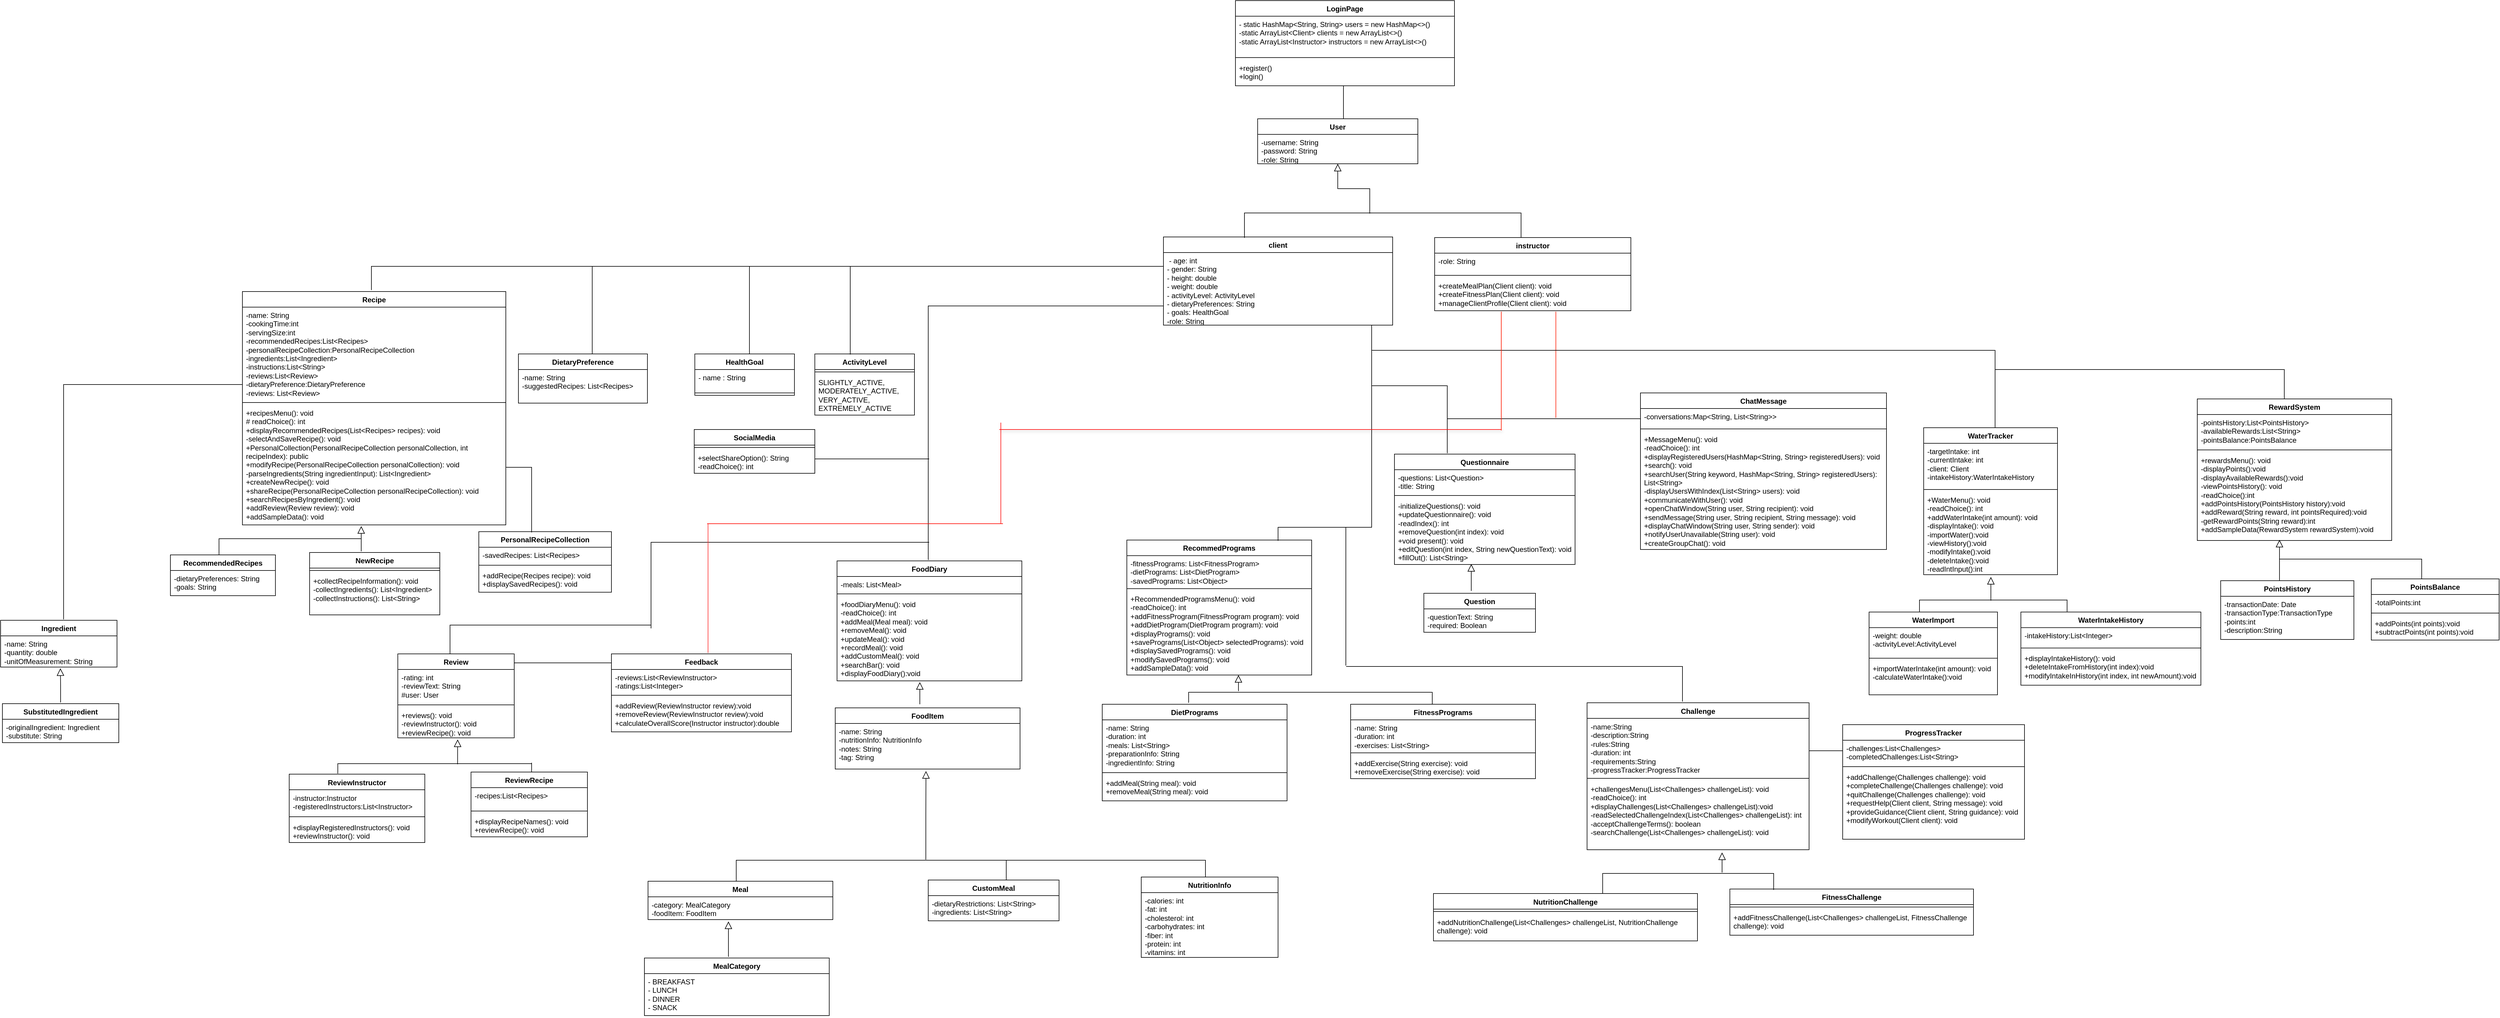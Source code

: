 <mxfile version="21.3.4" type="device">
  <diagram id="C5RBs43oDa-KdzZeNtuy" name="Page-1">
    <mxGraphModel dx="3661" dy="1384" grid="0" gridSize="10" guides="1" tooltips="1" connect="1" arrows="1" fold="1" page="0" pageScale="1" pageWidth="827" pageHeight="1169" background="#FFFFFF" math="0" shadow="0">
      <root>
        <mxCell id="WIyWlLk6GJQsqaUBKTNV-0" />
        <mxCell id="WIyWlLk6GJQsqaUBKTNV-1" parent="WIyWlLk6GJQsqaUBKTNV-0" />
        <mxCell id="5OEW0tkERuVfmyakwiXz-0" value="LoginPage" style="swimlane;fontStyle=1;align=center;verticalAlign=top;childLayout=stackLayout;horizontal=1;startSize=26;horizontalStack=0;resizeParent=1;resizeParentMax=0;resizeLast=0;collapsible=1;marginBottom=0;whiteSpace=wrap;html=1;" parent="WIyWlLk6GJQsqaUBKTNV-1" vertex="1">
          <mxGeometry x="151" y="-725" width="365" height="142" as="geometry" />
        </mxCell>
        <mxCell id="5OEW0tkERuVfmyakwiXz-1" value="&lt;div&gt;- static HashMap&amp;lt;String, String&amp;gt; users = new HashMap&amp;lt;&amp;gt;()&lt;/div&gt;&lt;div&gt;-static ArrayList&amp;lt;Client&amp;gt; clients = new ArrayList&amp;lt;&amp;gt;()&lt;/div&gt;&lt;div&gt;-static ArrayList&amp;lt;Instructor&amp;gt; instructors = new ArrayList&amp;lt;&amp;gt;()&lt;/div&gt;" style="text;strokeColor=none;fillColor=none;align=left;verticalAlign=top;spacingLeft=4;spacingRight=4;overflow=hidden;rotatable=0;points=[[0,0.5],[1,0.5]];portConstraint=eastwest;whiteSpace=wrap;html=1;" parent="5OEW0tkERuVfmyakwiXz-0" vertex="1">
          <mxGeometry y="26" width="365" height="65" as="geometry" />
        </mxCell>
        <mxCell id="5OEW0tkERuVfmyakwiXz-2" value="" style="line;strokeWidth=1;fillColor=none;align=left;verticalAlign=middle;spacingTop=-1;spacingLeft=3;spacingRight=3;rotatable=0;labelPosition=right;points=[];portConstraint=eastwest;strokeColor=inherit;" parent="5OEW0tkERuVfmyakwiXz-0" vertex="1">
          <mxGeometry y="91" width="365" height="8" as="geometry" />
        </mxCell>
        <mxCell id="5OEW0tkERuVfmyakwiXz-3" value="+register()&lt;br&gt;+login()" style="text;strokeColor=none;fillColor=none;align=left;verticalAlign=top;spacingLeft=4;spacingRight=4;overflow=hidden;rotatable=0;points=[[0,0.5],[1,0.5]];portConstraint=eastwest;whiteSpace=wrap;html=1;" parent="5OEW0tkERuVfmyakwiXz-0" vertex="1">
          <mxGeometry y="99" width="365" height="43" as="geometry" />
        </mxCell>
        <mxCell id="5OEW0tkERuVfmyakwiXz-5" value="client" style="swimlane;fontStyle=1;align=center;verticalAlign=top;childLayout=stackLayout;horizontal=1;startSize=26;horizontalStack=0;resizeParent=1;resizeParentMax=0;resizeLast=0;collapsible=1;marginBottom=0;whiteSpace=wrap;html=1;" parent="WIyWlLk6GJQsqaUBKTNV-1" vertex="1">
          <mxGeometry x="31" y="-331" width="382" height="147" as="geometry" />
        </mxCell>
        <mxCell id="5OEW0tkERuVfmyakwiXz-6" value="&lt;div&gt;&amp;nbsp;- age: int&amp;nbsp; &amp;nbsp; &amp;nbsp; &amp;nbsp;&lt;/div&gt;&lt;div&gt;- gender: String&amp;nbsp;&lt;/div&gt;&lt;div&gt;- height: double&amp;nbsp;&lt;/div&gt;&lt;div&gt;- weight: double&amp;nbsp;&lt;/div&gt;&lt;div&gt;- activityLevel:&amp;nbsp;ActivityLevel&lt;/div&gt;&lt;div&gt;- dietaryPreferences: String&amp;nbsp;&lt;/div&gt;&lt;div&gt;- goals:&amp;nbsp;HealthGoal&lt;span style=&quot;background-color: initial;&quot;&gt;&amp;nbsp;&lt;/span&gt;&lt;/div&gt;&lt;div&gt;-role: String&lt;/div&gt;" style="text;strokeColor=none;fillColor=none;align=left;verticalAlign=top;spacingLeft=4;spacingRight=4;overflow=hidden;rotatable=0;points=[[0,0.5],[1,0.5]];portConstraint=eastwest;whiteSpace=wrap;html=1;" parent="5OEW0tkERuVfmyakwiXz-5" vertex="1">
          <mxGeometry y="26" width="382" height="121" as="geometry" />
        </mxCell>
        <mxCell id="5OEW0tkERuVfmyakwiXz-9" value="instructor" style="swimlane;fontStyle=1;align=center;verticalAlign=top;childLayout=stackLayout;horizontal=1;startSize=26;horizontalStack=0;resizeParent=1;resizeParentMax=0;resizeLast=0;collapsible=1;marginBottom=0;whiteSpace=wrap;html=1;" parent="WIyWlLk6GJQsqaUBKTNV-1" vertex="1">
          <mxGeometry x="483" y="-330" width="327" height="122" as="geometry" />
        </mxCell>
        <mxCell id="5OEW0tkERuVfmyakwiXz-10" value="&lt;div&gt;-role: String&lt;/div&gt;" style="text;strokeColor=none;fillColor=none;align=left;verticalAlign=top;spacingLeft=4;spacingRight=4;overflow=hidden;rotatable=0;points=[[0,0.5],[1,0.5]];portConstraint=eastwest;whiteSpace=wrap;html=1;" parent="5OEW0tkERuVfmyakwiXz-9" vertex="1">
          <mxGeometry y="26" width="327" height="33" as="geometry" />
        </mxCell>
        <mxCell id="5OEW0tkERuVfmyakwiXz-11" value="" style="line;strokeWidth=1;fillColor=none;align=left;verticalAlign=middle;spacingTop=-1;spacingLeft=3;spacingRight=3;rotatable=0;labelPosition=right;points=[];portConstraint=eastwest;strokeColor=inherit;" parent="5OEW0tkERuVfmyakwiXz-9" vertex="1">
          <mxGeometry y="59" width="327" height="8" as="geometry" />
        </mxCell>
        <mxCell id="5OEW0tkERuVfmyakwiXz-12" value="&lt;div&gt;+createMealPlan(Client client): void&lt;/div&gt;&lt;div&gt;+createFitnessPlan(Client client): void&lt;/div&gt;&lt;div&gt;+manageClientProfile(Client client): void&lt;/div&gt;" style="text;strokeColor=none;fillColor=none;align=left;verticalAlign=top;spacingLeft=4;spacingRight=4;overflow=hidden;rotatable=0;points=[[0,0.5],[1,0.5]];portConstraint=eastwest;whiteSpace=wrap;html=1;" parent="5OEW0tkERuVfmyakwiXz-9" vertex="1">
          <mxGeometry y="67" width="327" height="55" as="geometry" />
        </mxCell>
        <mxCell id="5OEW0tkERuVfmyakwiXz-13" value="User" style="swimlane;fontStyle=1;align=center;verticalAlign=top;childLayout=stackLayout;horizontal=1;startSize=26;horizontalStack=0;resizeParent=1;resizeParentMax=0;resizeLast=0;collapsible=1;marginBottom=0;whiteSpace=wrap;html=1;" parent="WIyWlLk6GJQsqaUBKTNV-1" vertex="1">
          <mxGeometry x="188" y="-528" width="267" height="75" as="geometry" />
        </mxCell>
        <mxCell id="5OEW0tkERuVfmyakwiXz-14" value="&lt;div&gt;&lt;span style=&quot;background-color: initial;&quot;&gt;-username: String&lt;/span&gt;&lt;/div&gt;&lt;div&gt;&lt;span style=&quot;background-color: initial;&quot;&gt;-password: String&lt;/span&gt;&lt;/div&gt;&lt;div&gt;&lt;span style=&quot;background-color: initial;&quot;&gt;-role: String&lt;/span&gt;&lt;br&gt;&lt;/div&gt;" style="text;strokeColor=none;fillColor=none;align=left;verticalAlign=top;spacingLeft=4;spacingRight=4;overflow=hidden;rotatable=0;points=[[0,0.5],[1,0.5]];portConstraint=eastwest;whiteSpace=wrap;html=1;" parent="5OEW0tkERuVfmyakwiXz-13" vertex="1">
          <mxGeometry y="26" width="267" height="49" as="geometry" />
        </mxCell>
        <mxCell id="5OEW0tkERuVfmyakwiXz-22" value="" style="shape=partialRectangle;whiteSpace=wrap;html=1;bottom=0;right=0;fillColor=none;" parent="WIyWlLk6GJQsqaUBKTNV-1" vertex="1">
          <mxGeometry x="166" y="-371" width="461" height="41" as="geometry" />
        </mxCell>
        <mxCell id="5OEW0tkERuVfmyakwiXz-23" value="" style="shape=partialRectangle;whiteSpace=wrap;html=1;right=0;top=0;bottom=0;fillColor=none;routingCenterX=-0.5;" parent="WIyWlLk6GJQsqaUBKTNV-1" vertex="1">
          <mxGeometry x="627" y="-370" width="74" height="39" as="geometry" />
        </mxCell>
        <mxCell id="5OEW0tkERuVfmyakwiXz-24" value="" style="shape=partialRectangle;whiteSpace=wrap;html=1;right=0;top=0;bottom=0;fillColor=none;routingCenterX=-0.5;" parent="WIyWlLk6GJQsqaUBKTNV-1" vertex="1">
          <mxGeometry x="331" y="-583" width="53" height="54" as="geometry" />
        </mxCell>
        <mxCell id="5OEW0tkERuVfmyakwiXz-25" value="" style="endArrow=block;endSize=10;endFill=0;shadow=0;strokeWidth=1;rounded=0;edgeStyle=elbowEdgeStyle;elbow=vertical;exitX=0.453;exitY=0.024;exitDx=0;exitDy=0;exitPerimeter=0;entryX=0.5;entryY=1;entryDx=0;entryDy=0;" parent="WIyWlLk6GJQsqaUBKTNV-1" source="5OEW0tkERuVfmyakwiXz-22" edge="1" target="5OEW0tkERuVfmyakwiXz-13">
          <mxGeometry width="160" relative="1" as="geometry">
            <mxPoint x="483" y="-534" as="sourcePoint" />
            <mxPoint x="322" y="-407" as="targetPoint" />
            <Array as="points" />
          </mxGeometry>
        </mxCell>
        <mxCell id="5OEW0tkERuVfmyakwiXz-38" value="FoodDiary" style="swimlane;fontStyle=1;align=center;verticalAlign=top;childLayout=stackLayout;horizontal=1;startSize=26;horizontalStack=0;resizeParent=1;resizeParentMax=0;resizeLast=0;collapsible=1;marginBottom=0;whiteSpace=wrap;html=1;" parent="WIyWlLk6GJQsqaUBKTNV-1" vertex="1">
          <mxGeometry x="-513" y="209" width="308" height="200" as="geometry" />
        </mxCell>
        <mxCell id="5OEW0tkERuVfmyakwiXz-39" value="-meals: List&amp;lt;Meal&amp;gt;" style="text;strokeColor=none;fillColor=none;align=left;verticalAlign=top;spacingLeft=4;spacingRight=4;overflow=hidden;rotatable=0;points=[[0,0.5],[1,0.5]];portConstraint=eastwest;whiteSpace=wrap;html=1;" parent="5OEW0tkERuVfmyakwiXz-38" vertex="1">
          <mxGeometry y="26" width="308" height="25" as="geometry" />
        </mxCell>
        <mxCell id="5OEW0tkERuVfmyakwiXz-40" value="" style="line;strokeWidth=1;fillColor=none;align=left;verticalAlign=middle;spacingTop=-1;spacingLeft=3;spacingRight=3;rotatable=0;labelPosition=right;points=[];portConstraint=eastwest;strokeColor=inherit;" parent="5OEW0tkERuVfmyakwiXz-38" vertex="1">
          <mxGeometry y="51" width="308" height="8" as="geometry" />
        </mxCell>
        <mxCell id="5OEW0tkERuVfmyakwiXz-41" value="&lt;div&gt;+foodDiaryMenu(): void&lt;/div&gt;&lt;div&gt;-readChoice(): int&lt;/div&gt;&lt;div&gt;+addMeal(Meal meal): void&lt;/div&gt;&lt;div&gt;+removeMeal(): void&lt;/div&gt;&lt;div&gt;+updateMeal(): void&lt;/div&gt;&lt;div&gt;+recordMeal(): void&lt;/div&gt;&lt;div&gt;+addCustomMeal(): void&lt;/div&gt;&lt;div&gt;+searchBar(): void&lt;/div&gt;&lt;div&gt;+displayFoodDiary():void&lt;/div&gt;" style="text;strokeColor=none;fillColor=none;align=left;verticalAlign=top;spacingLeft=4;spacingRight=4;overflow=hidden;rotatable=0;points=[[0,0.5],[1,0.5]];portConstraint=eastwest;whiteSpace=wrap;html=1;" parent="5OEW0tkERuVfmyakwiXz-38" vertex="1">
          <mxGeometry y="59" width="308" height="141" as="geometry" />
        </mxCell>
        <mxCell id="5OEW0tkERuVfmyakwiXz-59" value="FoodItem" style="swimlane;fontStyle=1;align=center;verticalAlign=top;childLayout=stackLayout;horizontal=1;startSize=26;horizontalStack=0;resizeParent=1;resizeParentMax=0;resizeLast=0;collapsible=1;marginBottom=0;whiteSpace=wrap;html=1;" parent="WIyWlLk6GJQsqaUBKTNV-1" vertex="1">
          <mxGeometry x="-516" y="454" width="308" height="102" as="geometry" />
        </mxCell>
        <mxCell id="5OEW0tkERuVfmyakwiXz-60" value="&lt;div&gt;-name: String&lt;/div&gt;&lt;div&gt;-nutritionInfo: NutritionInfo&lt;/div&gt;&lt;div&gt;-notes: String&lt;/div&gt;&lt;div&gt;-tag: String&lt;/div&gt;" style="text;strokeColor=none;fillColor=none;align=left;verticalAlign=top;spacingLeft=4;spacingRight=4;overflow=hidden;rotatable=0;points=[[0,0.5],[1,0.5]];portConstraint=eastwest;whiteSpace=wrap;html=1;" parent="5OEW0tkERuVfmyakwiXz-59" vertex="1">
          <mxGeometry y="26" width="308" height="76" as="geometry" />
        </mxCell>
        <mxCell id="5OEW0tkERuVfmyakwiXz-63" value="CustomMeal" style="swimlane;fontStyle=1;align=center;verticalAlign=top;childLayout=stackLayout;horizontal=1;startSize=26;horizontalStack=0;resizeParent=1;resizeParentMax=0;resizeLast=0;collapsible=1;marginBottom=0;whiteSpace=wrap;html=1;" parent="WIyWlLk6GJQsqaUBKTNV-1" vertex="1">
          <mxGeometry x="-361" y="741" width="218" height="68" as="geometry" />
        </mxCell>
        <mxCell id="5OEW0tkERuVfmyakwiXz-64" value="&lt;div&gt;-dietaryRestrictions: List&amp;lt;String&amp;gt;&lt;/div&gt;&lt;div&gt;-ingredients: List&amp;lt;String&amp;gt;&lt;/div&gt;" style="text;strokeColor=none;fillColor=none;align=left;verticalAlign=top;spacingLeft=4;spacingRight=4;overflow=hidden;rotatable=0;points=[[0,0.5],[1,0.5]];portConstraint=eastwest;whiteSpace=wrap;html=1;" parent="5OEW0tkERuVfmyakwiXz-63" vertex="1">
          <mxGeometry y="26" width="218" height="42" as="geometry" />
        </mxCell>
        <mxCell id="5OEW0tkERuVfmyakwiXz-67" value="Meal" style="swimlane;fontStyle=1;align=center;verticalAlign=top;childLayout=stackLayout;horizontal=1;startSize=26;horizontalStack=0;resizeParent=1;resizeParentMax=0;resizeLast=0;collapsible=1;marginBottom=0;whiteSpace=wrap;html=1;" parent="WIyWlLk6GJQsqaUBKTNV-1" vertex="1">
          <mxGeometry x="-828" y="743" width="308" height="64" as="geometry" />
        </mxCell>
        <mxCell id="5OEW0tkERuVfmyakwiXz-68" value="&lt;div&gt;-category: MealCategory&lt;/div&gt;&lt;div&gt;-foodItem: FoodItem&lt;/div&gt;" style="text;strokeColor=none;fillColor=none;align=left;verticalAlign=top;spacingLeft=4;spacingRight=4;overflow=hidden;rotatable=0;points=[[0,0.5],[1,0.5]];portConstraint=eastwest;whiteSpace=wrap;html=1;" parent="5OEW0tkERuVfmyakwiXz-67" vertex="1">
          <mxGeometry y="26" width="308" height="38" as="geometry" />
        </mxCell>
        <mxCell id="5OEW0tkERuVfmyakwiXz-71" value="NutritionInfo" style="swimlane;fontStyle=1;align=center;verticalAlign=top;childLayout=stackLayout;horizontal=1;startSize=26;horizontalStack=0;resizeParent=1;resizeParentMax=0;resizeLast=0;collapsible=1;marginBottom=0;whiteSpace=wrap;html=1;" parent="WIyWlLk6GJQsqaUBKTNV-1" vertex="1">
          <mxGeometry x="-6" y="736" width="228" height="134" as="geometry" />
        </mxCell>
        <mxCell id="5OEW0tkERuVfmyakwiXz-72" value="&lt;div&gt;-calories: int&amp;nbsp;&lt;/div&gt;&lt;div&gt;-fat: int&lt;/div&gt;&lt;div&gt;-cholesterol: int&lt;/div&gt;&lt;div&gt;-carbohydrates: int&lt;/div&gt;&lt;div&gt;-fiber: int&lt;/div&gt;&lt;div&gt;-protein: int&lt;/div&gt;&lt;div&gt;-vitamins: int&lt;/div&gt;" style="text;strokeColor=none;fillColor=none;align=left;verticalAlign=top;spacingLeft=4;spacingRight=4;overflow=hidden;rotatable=0;points=[[0,0.5],[1,0.5]];portConstraint=eastwest;whiteSpace=wrap;html=1;" parent="5OEW0tkERuVfmyakwiXz-71" vertex="1">
          <mxGeometry y="26" width="228" height="108" as="geometry" />
        </mxCell>
        <mxCell id="5OEW0tkERuVfmyakwiXz-76" value="" style="endArrow=block;endSize=10;endFill=0;shadow=0;strokeWidth=1;rounded=0;edgeStyle=elbowEdgeStyle;elbow=vertical;" parent="WIyWlLk6GJQsqaUBKTNV-1" edge="1">
          <mxGeometry width="160" relative="1" as="geometry">
            <mxPoint x="-375" y="448" as="sourcePoint" />
            <mxPoint x="-375" y="411" as="targetPoint" />
            <Array as="points" />
          </mxGeometry>
        </mxCell>
        <mxCell id="5OEW0tkERuVfmyakwiXz-77" value="" style="shape=partialRectangle;whiteSpace=wrap;html=1;bottom=0;right=0;fillColor=none;" parent="WIyWlLk6GJQsqaUBKTNV-1" vertex="1">
          <mxGeometry x="-681" y="708" width="782" height="35" as="geometry" />
        </mxCell>
        <mxCell id="5OEW0tkERuVfmyakwiXz-78" value="" style="shape=partialRectangle;whiteSpace=wrap;html=1;right=0;top=0;bottom=0;fillColor=none;routingCenterX=-0.5;" parent="WIyWlLk6GJQsqaUBKTNV-1" vertex="1">
          <mxGeometry x="-231" y="709" width="120" height="31" as="geometry" />
        </mxCell>
        <mxCell id="5OEW0tkERuVfmyakwiXz-79" value="" style="shape=partialRectangle;whiteSpace=wrap;html=1;right=0;top=0;bottom=0;fillColor=none;routingCenterX=-0.5;" parent="WIyWlLk6GJQsqaUBKTNV-1" vertex="1">
          <mxGeometry x="101" y="708" width="88" height="28" as="geometry" />
        </mxCell>
        <mxCell id="5OEW0tkERuVfmyakwiXz-80" value="" style="endArrow=block;endSize=10;endFill=0;shadow=0;strokeWidth=1;rounded=0;edgeStyle=elbowEdgeStyle;elbow=vertical;entryX=0.491;entryY=1.044;entryDx=0;entryDy=0;entryPerimeter=0;" parent="WIyWlLk6GJQsqaUBKTNV-1" edge="1" target="5OEW0tkERuVfmyakwiXz-60">
          <mxGeometry width="160" relative="1" as="geometry">
            <mxPoint x="-365" y="707" as="sourcePoint" />
            <mxPoint x="-365" y="671" as="targetPoint" />
            <Array as="points" />
          </mxGeometry>
        </mxCell>
        <mxCell id="5OEW0tkERuVfmyakwiXz-81" value="" style="shape=partialRectangle;whiteSpace=wrap;html=1;bottom=0;right=0;fillColor=none;" parent="WIyWlLk6GJQsqaUBKTNV-1" vertex="1">
          <mxGeometry x="-361" y="-216" width="391" height="423" as="geometry" />
        </mxCell>
        <mxCell id="5OEW0tkERuVfmyakwiXz-83" value="RecommedPrograms" style="swimlane;fontStyle=1;align=center;verticalAlign=top;childLayout=stackLayout;horizontal=1;startSize=26;horizontalStack=0;resizeParent=1;resizeParentMax=0;resizeLast=0;collapsible=1;marginBottom=0;whiteSpace=wrap;html=1;" parent="WIyWlLk6GJQsqaUBKTNV-1" vertex="1">
          <mxGeometry x="-30" y="174.25" width="308" height="225" as="geometry" />
        </mxCell>
        <mxCell id="5OEW0tkERuVfmyakwiXz-84" value="&lt;div&gt;-fitnessPrograms: List&amp;lt;FitnessProgram&amp;gt;&amp;nbsp;&lt;/div&gt;&lt;div&gt;-dietPrograms: List&amp;lt;DietProgram&amp;gt;&lt;/div&gt;&lt;div&gt;-savedPrograms: List&amp;lt;Object&amp;gt;&lt;/div&gt;" style="text;strokeColor=none;fillColor=none;align=left;verticalAlign=top;spacingLeft=4;spacingRight=4;overflow=hidden;rotatable=0;points=[[0,0.5],[1,0.5]];portConstraint=eastwest;whiteSpace=wrap;html=1;" parent="5OEW0tkERuVfmyakwiXz-83" vertex="1">
          <mxGeometry y="26" width="308" height="51" as="geometry" />
        </mxCell>
        <mxCell id="5OEW0tkERuVfmyakwiXz-85" value="" style="line;strokeWidth=1;fillColor=none;align=left;verticalAlign=middle;spacingTop=-1;spacingLeft=3;spacingRight=3;rotatable=0;labelPosition=right;points=[];portConstraint=eastwest;strokeColor=inherit;" parent="5OEW0tkERuVfmyakwiXz-83" vertex="1">
          <mxGeometry y="77" width="308" height="8" as="geometry" />
        </mxCell>
        <mxCell id="5OEW0tkERuVfmyakwiXz-86" value="&lt;div&gt;+RecommendedProgramsMenu(): void&lt;/div&gt;&lt;div&gt;-readChoice(): int&lt;/div&gt;&lt;div&gt;+addFitnessProgram(FitnessProgram program): void&lt;/div&gt;&lt;div&gt;+addDietProgram(DietProgram program): void&lt;/div&gt;&lt;div&gt;+displayPrograms(): void&lt;/div&gt;&lt;div&gt;+savePrograms(List&amp;lt;Object&amp;gt; selectedPrograms): void&lt;/div&gt;&lt;div&gt;+displaySavedPrograms(): void&lt;/div&gt;&lt;div&gt;+modifySavedPrograms(): void&lt;/div&gt;&lt;div&gt;+addSampleData(): void&lt;/div&gt;" style="text;strokeColor=none;fillColor=none;align=left;verticalAlign=top;spacingLeft=4;spacingRight=4;overflow=hidden;rotatable=0;points=[[0,0.5],[1,0.5]];portConstraint=eastwest;whiteSpace=wrap;html=1;" parent="5OEW0tkERuVfmyakwiXz-83" vertex="1">
          <mxGeometry y="85" width="308" height="140" as="geometry" />
        </mxCell>
        <mxCell id="5OEW0tkERuVfmyakwiXz-87" value="DietPrograms" style="swimlane;fontStyle=1;align=center;verticalAlign=top;childLayout=stackLayout;horizontal=1;startSize=26;horizontalStack=0;resizeParent=1;resizeParentMax=0;resizeLast=0;collapsible=1;marginBottom=0;whiteSpace=wrap;html=1;" parent="WIyWlLk6GJQsqaUBKTNV-1" vertex="1">
          <mxGeometry x="-71" y="448" width="308" height="161" as="geometry" />
        </mxCell>
        <mxCell id="5OEW0tkERuVfmyakwiXz-88" value="&lt;div&gt;-name: String&lt;/div&gt;&lt;div&gt;-duration: int&lt;/div&gt;&lt;div&gt;-meals: List&amp;lt;String&amp;gt;&lt;/div&gt;&lt;div&gt;-preparationInfo: String&lt;/div&gt;&lt;div&gt;-ingredientInfo: String&lt;/div&gt;" style="text;strokeColor=none;fillColor=none;align=left;verticalAlign=top;spacingLeft=4;spacingRight=4;overflow=hidden;rotatable=0;points=[[0,0.5],[1,0.5]];portConstraint=eastwest;whiteSpace=wrap;html=1;" parent="5OEW0tkERuVfmyakwiXz-87" vertex="1">
          <mxGeometry y="26" width="308" height="84" as="geometry" />
        </mxCell>
        <mxCell id="5OEW0tkERuVfmyakwiXz-89" value="" style="line;strokeWidth=1;fillColor=none;align=left;verticalAlign=middle;spacingTop=-1;spacingLeft=3;spacingRight=3;rotatable=0;labelPosition=right;points=[];portConstraint=eastwest;strokeColor=inherit;" parent="5OEW0tkERuVfmyakwiXz-87" vertex="1">
          <mxGeometry y="110" width="308" height="8" as="geometry" />
        </mxCell>
        <mxCell id="5OEW0tkERuVfmyakwiXz-90" value="&lt;div&gt;+addMeal(String meal): void&lt;/div&gt;&lt;div&gt;+removeMeal(String meal): void&lt;/div&gt;" style="text;strokeColor=none;fillColor=none;align=left;verticalAlign=top;spacingLeft=4;spacingRight=4;overflow=hidden;rotatable=0;points=[[0,0.5],[1,0.5]];portConstraint=eastwest;whiteSpace=wrap;html=1;" parent="5OEW0tkERuVfmyakwiXz-87" vertex="1">
          <mxGeometry y="118" width="308" height="43" as="geometry" />
        </mxCell>
        <mxCell id="5OEW0tkERuVfmyakwiXz-91" value="FitnessPrograms" style="swimlane;fontStyle=1;align=center;verticalAlign=top;childLayout=stackLayout;horizontal=1;startSize=26;horizontalStack=0;resizeParent=1;resizeParentMax=0;resizeLast=0;collapsible=1;marginBottom=0;whiteSpace=wrap;html=1;" parent="WIyWlLk6GJQsqaUBKTNV-1" vertex="1">
          <mxGeometry x="343" y="448" width="308" height="124" as="geometry" />
        </mxCell>
        <mxCell id="5OEW0tkERuVfmyakwiXz-92" value="&lt;div&gt;-name: String&lt;/div&gt;&lt;div&gt;-duration: int&lt;/div&gt;&lt;div&gt;-exercises: List&amp;lt;String&amp;gt;&amp;nbsp;&lt;/div&gt;" style="text;strokeColor=none;fillColor=none;align=left;verticalAlign=top;spacingLeft=4;spacingRight=4;overflow=hidden;rotatable=0;points=[[0,0.5],[1,0.5]];portConstraint=eastwest;whiteSpace=wrap;html=1;" parent="5OEW0tkERuVfmyakwiXz-91" vertex="1">
          <mxGeometry y="26" width="308" height="51" as="geometry" />
        </mxCell>
        <mxCell id="5OEW0tkERuVfmyakwiXz-93" value="" style="line;strokeWidth=1;fillColor=none;align=left;verticalAlign=middle;spacingTop=-1;spacingLeft=3;spacingRight=3;rotatable=0;labelPosition=right;points=[];portConstraint=eastwest;strokeColor=inherit;" parent="5OEW0tkERuVfmyakwiXz-91" vertex="1">
          <mxGeometry y="77" width="308" height="8" as="geometry" />
        </mxCell>
        <mxCell id="5OEW0tkERuVfmyakwiXz-94" value="&lt;div&gt;&lt;div&gt;&lt;div&gt;+addExercise(String exercise): void&lt;/div&gt;&lt;div&gt;+removeExercise(String exercise): void&lt;/div&gt;&lt;/div&gt;&lt;/div&gt;" style="text;strokeColor=none;fillColor=none;align=left;verticalAlign=top;spacingLeft=4;spacingRight=4;overflow=hidden;rotatable=0;points=[[0,0.5],[1,0.5]];portConstraint=eastwest;whiteSpace=wrap;html=1;" parent="5OEW0tkERuVfmyakwiXz-91" vertex="1">
          <mxGeometry y="85" width="308" height="39" as="geometry" />
        </mxCell>
        <mxCell id="5OEW0tkERuVfmyakwiXz-96" value="" style="shape=partialRectangle;whiteSpace=wrap;html=1;bottom=0;right=0;fillColor=none;" parent="WIyWlLk6GJQsqaUBKTNV-1" vertex="1">
          <mxGeometry x="73" y="428" width="406" height="17" as="geometry" />
        </mxCell>
        <mxCell id="5OEW0tkERuVfmyakwiXz-97" value="" style="shape=partialRectangle;whiteSpace=wrap;html=1;right=0;top=0;bottom=0;fillColor=none;routingCenterX=-0.5;" parent="WIyWlLk6GJQsqaUBKTNV-1" vertex="1">
          <mxGeometry x="479" y="429" width="120" height="19" as="geometry" />
        </mxCell>
        <mxCell id="5OEW0tkERuVfmyakwiXz-103" value="" style="shape=partialRectangle;whiteSpace=wrap;html=1;top=0;left=0;fillColor=none;" parent="WIyWlLk6GJQsqaUBKTNV-1" vertex="1">
          <mxGeometry x="222" y="-183" width="156" height="336" as="geometry" />
        </mxCell>
        <mxCell id="5OEW0tkERuVfmyakwiXz-106" value="" style="shape=partialRectangle;whiteSpace=wrap;html=1;right=0;top=0;bottom=0;fillColor=none;routingCenterX=-0.5;" parent="WIyWlLk6GJQsqaUBKTNV-1" vertex="1">
          <mxGeometry x="222" y="153" width="120" height="22" as="geometry" />
        </mxCell>
        <mxCell id="5OEW0tkERuVfmyakwiXz-107" value="Questionnaire" style="swimlane;fontStyle=1;align=center;verticalAlign=top;childLayout=stackLayout;horizontal=1;startSize=26;horizontalStack=0;resizeParent=1;resizeParentMax=0;resizeLast=0;collapsible=1;marginBottom=0;whiteSpace=wrap;html=1;" parent="WIyWlLk6GJQsqaUBKTNV-1" vertex="1">
          <mxGeometry x="416" y="31" width="301" height="184" as="geometry" />
        </mxCell>
        <mxCell id="5OEW0tkERuVfmyakwiXz-108" value="&lt;div&gt;-questions: List&amp;lt;Question&amp;gt;&lt;/div&gt;&lt;div&gt;-title: String&lt;/div&gt;" style="text;strokeColor=none;fillColor=none;align=left;verticalAlign=top;spacingLeft=4;spacingRight=4;overflow=hidden;rotatable=0;points=[[0,0.5],[1,0.5]];portConstraint=eastwest;whiteSpace=wrap;html=1;" parent="5OEW0tkERuVfmyakwiXz-107" vertex="1">
          <mxGeometry y="26" width="301" height="39" as="geometry" />
        </mxCell>
        <mxCell id="5OEW0tkERuVfmyakwiXz-109" value="" style="line;strokeWidth=1;fillColor=none;align=left;verticalAlign=middle;spacingTop=-1;spacingLeft=3;spacingRight=3;rotatable=0;labelPosition=right;points=[];portConstraint=eastwest;strokeColor=inherit;" parent="5OEW0tkERuVfmyakwiXz-107" vertex="1">
          <mxGeometry y="65" width="301" height="8" as="geometry" />
        </mxCell>
        <mxCell id="5OEW0tkERuVfmyakwiXz-110" value="&lt;div&gt;-initializeQuestions(): void&lt;/div&gt;&lt;div&gt;+updateQuestionnaire(): void&lt;/div&gt;&lt;div&gt;-readIndex(): int&lt;/div&gt;&lt;div&gt;+removeQuestion(int index): void&lt;/div&gt;&lt;div&gt;+void present(): void&lt;/div&gt;&lt;div&gt;+editQuestion(int index, String newQuestionText): void&lt;/div&gt;&lt;div&gt;+fillOut(): List&amp;lt;String&amp;gt;&lt;/div&gt;" style="text;strokeColor=none;fillColor=none;align=left;verticalAlign=top;spacingLeft=4;spacingRight=4;overflow=hidden;rotatable=0;points=[[0,0.5],[1,0.5]];portConstraint=eastwest;whiteSpace=wrap;html=1;" parent="5OEW0tkERuVfmyakwiXz-107" vertex="1">
          <mxGeometry y="73" width="301" height="111" as="geometry" />
        </mxCell>
        <mxCell id="5OEW0tkERuVfmyakwiXz-112" value="" style="shape=partialRectangle;whiteSpace=wrap;html=1;bottom=0;right=0;fillColor=none;direction=south;" parent="WIyWlLk6GJQsqaUBKTNV-1" vertex="1">
          <mxGeometry x="379" y="-83" width="125" height="112" as="geometry" />
        </mxCell>
        <mxCell id="5OEW0tkERuVfmyakwiXz-128" value="Recipe" style="swimlane;fontStyle=1;align=center;verticalAlign=top;childLayout=stackLayout;horizontal=1;startSize=26;horizontalStack=0;resizeParent=1;resizeParentMax=0;resizeLast=0;collapsible=1;marginBottom=0;whiteSpace=wrap;html=1;" parent="WIyWlLk6GJQsqaUBKTNV-1" vertex="1">
          <mxGeometry x="-1504" y="-240" width="439" height="389" as="geometry" />
        </mxCell>
        <mxCell id="5OEW0tkERuVfmyakwiXz-129" value="&lt;div&gt;-name: String&lt;/div&gt;&lt;div&gt;-cookingTime:int&lt;/div&gt;&lt;div&gt;-servingSize:int&lt;/div&gt;&lt;div&gt;-recommendedRecipes:List&amp;lt;Recipes&amp;gt;&lt;/div&gt;&lt;div&gt;-personalRecipeCollection:PersonalRecipeCollection&lt;/div&gt;&lt;div&gt;-ingredients:List&amp;lt;Ingredient&amp;gt;&lt;/div&gt;&lt;div&gt;-instructions:List&amp;lt;String&amp;gt;&lt;/div&gt;&lt;div&gt;-reviews:List&amp;lt;Review&amp;gt;&lt;/div&gt;&lt;div&gt;-dietaryPreference:DietaryPreference&lt;/div&gt;&lt;div&gt;-reviews: List&amp;lt;Review&amp;gt;&lt;br&gt;&lt;/div&gt;" style="text;strokeColor=none;fillColor=none;align=left;verticalAlign=top;spacingLeft=4;spacingRight=4;overflow=hidden;rotatable=0;points=[[0,0.5],[1,0.5]];portConstraint=eastwest;whiteSpace=wrap;html=1;" parent="5OEW0tkERuVfmyakwiXz-128" vertex="1">
          <mxGeometry y="26" width="439" height="155" as="geometry" />
        </mxCell>
        <mxCell id="5OEW0tkERuVfmyakwiXz-130" value="" style="line;strokeWidth=1;fillColor=none;align=left;verticalAlign=middle;spacingTop=-1;spacingLeft=3;spacingRight=3;rotatable=0;labelPosition=right;points=[];portConstraint=eastwest;strokeColor=inherit;" parent="5OEW0tkERuVfmyakwiXz-128" vertex="1">
          <mxGeometry y="181" width="439" height="8" as="geometry" />
        </mxCell>
        <mxCell id="5OEW0tkERuVfmyakwiXz-131" value="&lt;div&gt;+recipesMenu(): void&lt;/div&gt;&lt;div&gt;# readChoice(): int&lt;/div&gt;&lt;div&gt;+displayRecommendedRecipes(List&amp;lt;Recipes&amp;gt; recipes): void&lt;/div&gt;&lt;div&gt;-selectAndSaveRecipe(): void&lt;/div&gt;&lt;div&gt;+PersonalCollection(PersonalRecipeCollection personalCollection, int recipeIndex): public&lt;/div&gt;&lt;div&gt;+modifyRecipe(PersonalRecipeCollection personalCollection): void&lt;/div&gt;&lt;div&gt;-parseIngredients(String ingredientInput): List&amp;lt;Ingredient&amp;gt;&lt;/div&gt;&lt;div&gt;+createNewRecipe(): void&lt;/div&gt;&lt;div&gt;+shareRecipe(PersonalRecipeCollection personalRecipeCollection): void&lt;/div&gt;&lt;div&gt;+searchRecipesByIngredient(): void&lt;/div&gt;&lt;div&gt;+addReview(Review review): void&lt;br&gt;&lt;/div&gt;&lt;div&gt;+addSampleData(): void&lt;/div&gt;" style="text;strokeColor=none;fillColor=none;align=left;verticalAlign=top;spacingLeft=4;spacingRight=4;overflow=hidden;rotatable=0;points=[[0,0.5],[1,0.5]];portConstraint=eastwest;whiteSpace=wrap;html=1;" parent="5OEW0tkERuVfmyakwiXz-128" vertex="1">
          <mxGeometry y="189" width="439" height="200" as="geometry" />
        </mxCell>
        <mxCell id="5OEW0tkERuVfmyakwiXz-137" value="" style="shape=partialRectangle;whiteSpace=wrap;html=1;bottom=0;right=0;fillColor=none;" parent="WIyWlLk6GJQsqaUBKTNV-1" vertex="1">
          <mxGeometry x="-1289" y="-282" width="1319" height="39" as="geometry" />
        </mxCell>
        <mxCell id="5OEW0tkERuVfmyakwiXz-142" value="Ingredient" style="swimlane;fontStyle=1;align=center;verticalAlign=top;childLayout=stackLayout;horizontal=1;startSize=26;horizontalStack=0;resizeParent=1;resizeParentMax=0;resizeLast=0;collapsible=1;marginBottom=0;whiteSpace=wrap;html=1;" parent="WIyWlLk6GJQsqaUBKTNV-1" vertex="1">
          <mxGeometry x="-1907" y="308" width="194" height="78" as="geometry" />
        </mxCell>
        <mxCell id="5OEW0tkERuVfmyakwiXz-143" value="&lt;div&gt;-name: String&lt;/div&gt;&lt;div&gt;-quantity: double&lt;/div&gt;&lt;div&gt;-unitOfMeasurement: String&lt;/div&gt;" style="text;strokeColor=none;fillColor=none;align=left;verticalAlign=top;spacingLeft=4;spacingRight=4;overflow=hidden;rotatable=0;points=[[0,0.5],[1,0.5]];portConstraint=eastwest;whiteSpace=wrap;html=1;" parent="5OEW0tkERuVfmyakwiXz-142" vertex="1">
          <mxGeometry y="26" width="194" height="52" as="geometry" />
        </mxCell>
        <mxCell id="5OEW0tkERuVfmyakwiXz-149" value="RecommendedRecipes" style="swimlane;fontStyle=1;align=center;verticalAlign=top;childLayout=stackLayout;horizontal=1;startSize=26;horizontalStack=0;resizeParent=1;resizeParentMax=0;resizeLast=0;collapsible=1;marginBottom=0;whiteSpace=wrap;html=1;" parent="WIyWlLk6GJQsqaUBKTNV-1" vertex="1">
          <mxGeometry x="-1624" y="199" width="175" height="68" as="geometry" />
        </mxCell>
        <mxCell id="5OEW0tkERuVfmyakwiXz-150" value="&lt;div&gt;-dietaryPreferences: String&lt;/div&gt;&lt;div&gt;-goals: String&lt;/div&gt;" style="text;strokeColor=none;fillColor=none;align=left;verticalAlign=top;spacingLeft=4;spacingRight=4;overflow=hidden;rotatable=0;points=[[0,0.5],[1,0.5]];portConstraint=eastwest;whiteSpace=wrap;html=1;" parent="5OEW0tkERuVfmyakwiXz-149" vertex="1">
          <mxGeometry y="26" width="175" height="42" as="geometry" />
        </mxCell>
        <mxCell id="5OEW0tkERuVfmyakwiXz-159" value="NewRecipe" style="swimlane;fontStyle=1;align=center;verticalAlign=top;childLayout=stackLayout;horizontal=1;startSize=26;horizontalStack=0;resizeParent=1;resizeParentMax=0;resizeLast=0;collapsible=1;marginBottom=0;whiteSpace=wrap;html=1;" parent="WIyWlLk6GJQsqaUBKTNV-1" vertex="1">
          <mxGeometry x="-1392" y="195" width="217" height="104" as="geometry" />
        </mxCell>
        <mxCell id="5OEW0tkERuVfmyakwiXz-161" value="" style="line;strokeWidth=1;fillColor=none;align=left;verticalAlign=middle;spacingTop=-1;spacingLeft=3;spacingRight=3;rotatable=0;labelPosition=right;points=[];portConstraint=eastwest;strokeColor=inherit;" parent="5OEW0tkERuVfmyakwiXz-159" vertex="1">
          <mxGeometry y="26" width="217" height="8" as="geometry" />
        </mxCell>
        <mxCell id="5OEW0tkERuVfmyakwiXz-162" value="&lt;div&gt;&lt;div&gt;+collectRecipeInformation(): void&lt;/div&gt;&lt;div&gt;-collectIngredients(): List&amp;lt;Ingredient&amp;gt;&lt;/div&gt;&lt;div&gt;-collectInstructions(): List&amp;lt;String&amp;gt;&lt;/div&gt;&lt;/div&gt;" style="text;strokeColor=none;fillColor=none;align=left;verticalAlign=top;spacingLeft=4;spacingRight=4;overflow=hidden;rotatable=0;points=[[0,0.5],[1,0.5]];portConstraint=eastwest;whiteSpace=wrap;html=1;" parent="5OEW0tkERuVfmyakwiXz-159" vertex="1">
          <mxGeometry y="34" width="217" height="70" as="geometry" />
        </mxCell>
        <mxCell id="5OEW0tkERuVfmyakwiXz-163" value="SubstitutedIngredient" style="swimlane;fontStyle=1;align=center;verticalAlign=top;childLayout=stackLayout;horizontal=1;startSize=26;horizontalStack=0;resizeParent=1;resizeParentMax=0;resizeLast=0;collapsible=1;marginBottom=0;whiteSpace=wrap;html=1;" parent="WIyWlLk6GJQsqaUBKTNV-1" vertex="1">
          <mxGeometry x="-1904" y="447" width="194" height="65" as="geometry" />
        </mxCell>
        <mxCell id="5OEW0tkERuVfmyakwiXz-164" value="&lt;div&gt;-originalIngredient: Ingredient&lt;/div&gt;&lt;div&gt;-substitute: String&lt;/div&gt;" style="text;strokeColor=none;fillColor=none;align=left;verticalAlign=top;spacingLeft=4;spacingRight=4;overflow=hidden;rotatable=0;points=[[0,0.5],[1,0.5]];portConstraint=eastwest;whiteSpace=wrap;html=1;" parent="5OEW0tkERuVfmyakwiXz-163" vertex="1">
          <mxGeometry y="26" width="194" height="39" as="geometry" />
        </mxCell>
        <mxCell id="5OEW0tkERuVfmyakwiXz-168" value="" style="endArrow=block;endSize=10;endFill=0;shadow=0;strokeWidth=1;rounded=0;edgeStyle=elbowEdgeStyle;elbow=vertical;entryX=0.467;entryY=1.103;entryDx=0;entryDy=0;entryPerimeter=0;" parent="WIyWlLk6GJQsqaUBKTNV-1" edge="1">
          <mxGeometry width="160" relative="1" as="geometry">
            <mxPoint x="-1807" y="445" as="sourcePoint" />
            <mxPoint x="-1807.402" y="388.017" as="targetPoint" />
            <Array as="points" />
          </mxGeometry>
        </mxCell>
        <mxCell id="5OEW0tkERuVfmyakwiXz-169" value="" style="shape=partialRectangle;whiteSpace=wrap;html=1;bottom=0;right=0;fillColor=none;" parent="WIyWlLk6GJQsqaUBKTNV-1" vertex="1">
          <mxGeometry x="-1802" y="-85" width="297" height="391" as="geometry" />
        </mxCell>
        <mxCell id="5OEW0tkERuVfmyakwiXz-170" value="DietaryPreference" style="swimlane;fontStyle=1;align=center;verticalAlign=top;childLayout=stackLayout;horizontal=1;startSize=26;horizontalStack=0;resizeParent=1;resizeParentMax=0;resizeLast=0;collapsible=1;marginBottom=0;whiteSpace=wrap;html=1;" parent="WIyWlLk6GJQsqaUBKTNV-1" vertex="1">
          <mxGeometry x="-1044" y="-136" width="215" height="82" as="geometry" />
        </mxCell>
        <mxCell id="5OEW0tkERuVfmyakwiXz-171" value="&lt;div&gt;-name: String&lt;/div&gt;&lt;div&gt;-suggestedRecipes: List&amp;lt;Recipes&amp;gt;&lt;/div&gt;" style="text;strokeColor=none;fillColor=none;align=left;verticalAlign=top;spacingLeft=4;spacingRight=4;overflow=hidden;rotatable=0;points=[[0,0.5],[1,0.5]];portConstraint=eastwest;whiteSpace=wrap;html=1;" parent="5OEW0tkERuVfmyakwiXz-170" vertex="1">
          <mxGeometry y="26" width="215" height="56" as="geometry" />
        </mxCell>
        <mxCell id="5OEW0tkERuVfmyakwiXz-174" value="" style="shape=partialRectangle;whiteSpace=wrap;html=1;right=0;top=0;bottom=0;fillColor=none;routingCenterX=-0.5;" parent="WIyWlLk6GJQsqaUBKTNV-1" vertex="1">
          <mxGeometry x="-921" y="-281" width="413" height="145" as="geometry" />
        </mxCell>
        <mxCell id="5OEW0tkERuVfmyakwiXz-177" value="HealthGoal" style="swimlane;fontStyle=1;align=center;verticalAlign=top;childLayout=stackLayout;horizontal=1;startSize=26;horizontalStack=0;resizeParent=1;resizeParentMax=0;resizeLast=0;collapsible=1;marginBottom=0;whiteSpace=wrap;html=1;" parent="WIyWlLk6GJQsqaUBKTNV-1" vertex="1">
          <mxGeometry x="-750" y="-136" width="166" height="69" as="geometry" />
        </mxCell>
        <mxCell id="5OEW0tkERuVfmyakwiXz-178" value="&lt;div&gt;- name : String&amp;nbsp; &amp;nbsp; &amp;nbsp;&lt;/div&gt;" style="text;strokeColor=none;fillColor=none;align=left;verticalAlign=top;spacingLeft=4;spacingRight=4;overflow=hidden;rotatable=0;points=[[0,0.5],[1,0.5]];portConstraint=eastwest;whiteSpace=wrap;html=1;" parent="5OEW0tkERuVfmyakwiXz-177" vertex="1">
          <mxGeometry y="26" width="166" height="35" as="geometry" />
        </mxCell>
        <mxCell id="5OEW0tkERuVfmyakwiXz-179" value="" style="line;strokeWidth=1;fillColor=none;align=left;verticalAlign=middle;spacingTop=-1;spacingLeft=3;spacingRight=3;rotatable=0;labelPosition=right;points=[];portConstraint=eastwest;strokeColor=inherit;" parent="5OEW0tkERuVfmyakwiXz-177" vertex="1">
          <mxGeometry y="61" width="166" height="8" as="geometry" />
        </mxCell>
        <mxCell id="5OEW0tkERuVfmyakwiXz-181" value="" style="shape=partialRectangle;whiteSpace=wrap;html=1;right=0;top=0;bottom=0;fillColor=none;routingCenterX=-0.5;" parent="WIyWlLk6GJQsqaUBKTNV-1" vertex="1">
          <mxGeometry x="-659" y="-282" width="75" height="146" as="geometry" />
        </mxCell>
        <mxCell id="5OEW0tkERuVfmyakwiXz-182" value="ActivityLevel" style="swimlane;fontStyle=1;align=center;verticalAlign=top;childLayout=stackLayout;horizontal=1;startSize=26;horizontalStack=0;resizeParent=1;resizeParentMax=0;resizeLast=0;collapsible=1;marginBottom=0;whiteSpace=wrap;html=1;" parent="WIyWlLk6GJQsqaUBKTNV-1" vertex="1">
          <mxGeometry x="-550" y="-136" width="166" height="102" as="geometry" />
        </mxCell>
        <mxCell id="5OEW0tkERuVfmyakwiXz-184" value="" style="line;strokeWidth=1;fillColor=none;align=left;verticalAlign=middle;spacingTop=-1;spacingLeft=3;spacingRight=3;rotatable=0;labelPosition=right;points=[];portConstraint=eastwest;strokeColor=inherit;" parent="5OEW0tkERuVfmyakwiXz-182" vertex="1">
          <mxGeometry y="26" width="166" height="8" as="geometry" />
        </mxCell>
        <mxCell id="5OEW0tkERuVfmyakwiXz-185" value="&lt;div&gt;&lt;div&gt;SLIGHTLY_ACTIVE,&lt;/div&gt;&lt;div&gt;MODERATELY_ACTIVE,&lt;/div&gt;&lt;div&gt;VERY_ACTIVE,&lt;/div&gt;&lt;div&gt;EXTREMELY_ACTIVE&lt;/div&gt;&lt;/div&gt;" style="text;strokeColor=none;fillColor=none;align=left;verticalAlign=top;spacingLeft=4;spacingRight=4;overflow=hidden;rotatable=0;points=[[0,0.5],[1,0.5]];portConstraint=eastwest;whiteSpace=wrap;html=1;" parent="5OEW0tkERuVfmyakwiXz-182" vertex="1">
          <mxGeometry y="34" width="166" height="68" as="geometry" />
        </mxCell>
        <mxCell id="5OEW0tkERuVfmyakwiXz-186" value="SocialMedia" style="swimlane;fontStyle=1;align=center;verticalAlign=top;childLayout=stackLayout;horizontal=1;startSize=26;horizontalStack=0;resizeParent=1;resizeParentMax=0;resizeLast=0;collapsible=1;marginBottom=0;whiteSpace=wrap;html=1;" parent="WIyWlLk6GJQsqaUBKTNV-1" vertex="1">
          <mxGeometry x="-751" y="-10" width="201" height="73" as="geometry" />
        </mxCell>
        <mxCell id="5OEW0tkERuVfmyakwiXz-188" value="" style="line;strokeWidth=1;fillColor=none;align=left;verticalAlign=middle;spacingTop=-1;spacingLeft=3;spacingRight=3;rotatable=0;labelPosition=right;points=[];portConstraint=eastwest;strokeColor=inherit;" parent="5OEW0tkERuVfmyakwiXz-186" vertex="1">
          <mxGeometry y="26" width="201" height="8" as="geometry" />
        </mxCell>
        <mxCell id="5OEW0tkERuVfmyakwiXz-189" value="&lt;div&gt;+selectShareOption(): String&lt;/div&gt;&lt;div&gt;-readChoice(): int&lt;/div&gt;" style="text;strokeColor=none;fillColor=none;align=left;verticalAlign=top;spacingLeft=4;spacingRight=4;overflow=hidden;rotatable=0;points=[[0,0.5],[1,0.5]];portConstraint=eastwest;whiteSpace=wrap;html=1;" parent="5OEW0tkERuVfmyakwiXz-186" vertex="1">
          <mxGeometry y="34" width="201" height="39" as="geometry" />
        </mxCell>
        <mxCell id="5OEW0tkERuVfmyakwiXz-191" value="" style="shape=partialRectangle;whiteSpace=wrap;html=1;right=0;top=0;bottom=0;fillColor=none;routingCenterX=-0.5;direction=south;" parent="WIyWlLk6GJQsqaUBKTNV-1" vertex="1">
          <mxGeometry x="-550" y="39" width="190" height="154" as="geometry" />
        </mxCell>
        <mxCell id="5OEW0tkERuVfmyakwiXz-196" value="Review" style="swimlane;fontStyle=1;align=center;verticalAlign=top;childLayout=stackLayout;horizontal=1;startSize=26;horizontalStack=0;resizeParent=1;resizeParentMax=0;resizeLast=0;collapsible=1;marginBottom=0;whiteSpace=wrap;html=1;" parent="WIyWlLk6GJQsqaUBKTNV-1" vertex="1">
          <mxGeometry x="-1245" y="364" width="194" height="140" as="geometry" />
        </mxCell>
        <mxCell id="5OEW0tkERuVfmyakwiXz-197" value="&lt;div&gt;-rating: int&lt;/div&gt;&lt;div&gt;-reviewText: String&lt;/div&gt;&lt;div&gt;#user: User&lt;/div&gt;" style="text;strokeColor=none;fillColor=none;align=left;verticalAlign=top;spacingLeft=4;spacingRight=4;overflow=hidden;rotatable=0;points=[[0,0.5],[1,0.5]];portConstraint=eastwest;whiteSpace=wrap;html=1;" parent="5OEW0tkERuVfmyakwiXz-196" vertex="1">
          <mxGeometry y="26" width="194" height="55" as="geometry" />
        </mxCell>
        <mxCell id="5OEW0tkERuVfmyakwiXz-198" value="" style="line;strokeWidth=1;fillColor=none;align=left;verticalAlign=middle;spacingTop=-1;spacingLeft=3;spacingRight=3;rotatable=0;labelPosition=right;points=[];portConstraint=eastwest;strokeColor=inherit;" parent="5OEW0tkERuVfmyakwiXz-196" vertex="1">
          <mxGeometry y="81" width="194" height="8" as="geometry" />
        </mxCell>
        <mxCell id="5OEW0tkERuVfmyakwiXz-199" value="&lt;div&gt;&lt;div&gt;+reviews(): void&lt;/div&gt;&lt;div&gt;-reviewInstructor(): void&lt;/div&gt;&lt;div&gt;+reviewRecipe(): void&lt;/div&gt;&lt;/div&gt;" style="text;strokeColor=none;fillColor=none;align=left;verticalAlign=top;spacingLeft=4;spacingRight=4;overflow=hidden;rotatable=0;points=[[0,0.5],[1,0.5]];portConstraint=eastwest;whiteSpace=wrap;html=1;" parent="5OEW0tkERuVfmyakwiXz-196" vertex="1">
          <mxGeometry y="89" width="194" height="51" as="geometry" />
        </mxCell>
        <mxCell id="5OEW0tkERuVfmyakwiXz-200" value="ReviewInstructor" style="swimlane;fontStyle=1;align=center;verticalAlign=top;childLayout=stackLayout;horizontal=1;startSize=26;horizontalStack=0;resizeParent=1;resizeParentMax=0;resizeLast=0;collapsible=1;marginBottom=0;whiteSpace=wrap;html=1;" parent="WIyWlLk6GJQsqaUBKTNV-1" vertex="1">
          <mxGeometry x="-1426" y="564.5" width="226" height="114" as="geometry" />
        </mxCell>
        <mxCell id="5OEW0tkERuVfmyakwiXz-201" value="&lt;div&gt;-instructor:Instructor&lt;/div&gt;&lt;div&gt;-registeredInstructors:List&amp;lt;Instructor&amp;gt;&lt;/div&gt;" style="text;strokeColor=none;fillColor=none;align=left;verticalAlign=top;spacingLeft=4;spacingRight=4;overflow=hidden;rotatable=0;points=[[0,0.5],[1,0.5]];portConstraint=eastwest;whiteSpace=wrap;html=1;" parent="5OEW0tkERuVfmyakwiXz-200" vertex="1">
          <mxGeometry y="26" width="226" height="41" as="geometry" />
        </mxCell>
        <mxCell id="5OEW0tkERuVfmyakwiXz-202" value="" style="line;strokeWidth=1;fillColor=none;align=left;verticalAlign=middle;spacingTop=-1;spacingLeft=3;spacingRight=3;rotatable=0;labelPosition=right;points=[];portConstraint=eastwest;strokeColor=inherit;" parent="5OEW0tkERuVfmyakwiXz-200" vertex="1">
          <mxGeometry y="67" width="226" height="8" as="geometry" />
        </mxCell>
        <mxCell id="5OEW0tkERuVfmyakwiXz-203" value="&lt;div&gt;&lt;div&gt;+displayRegisteredInstructors(): void&lt;/div&gt;&lt;div&gt;+reviewInstructor(): void&lt;/div&gt;&lt;/div&gt;" style="text;strokeColor=none;fillColor=none;align=left;verticalAlign=top;spacingLeft=4;spacingRight=4;overflow=hidden;rotatable=0;points=[[0,0.5],[1,0.5]];portConstraint=eastwest;whiteSpace=wrap;html=1;" parent="5OEW0tkERuVfmyakwiXz-200" vertex="1">
          <mxGeometry y="75" width="226" height="39" as="geometry" />
        </mxCell>
        <mxCell id="5OEW0tkERuVfmyakwiXz-205" value="ReviewRecipe" style="swimlane;fontStyle=1;align=center;verticalAlign=top;childLayout=stackLayout;horizontal=1;startSize=26;horizontalStack=0;resizeParent=1;resizeParentMax=0;resizeLast=0;collapsible=1;marginBottom=0;whiteSpace=wrap;html=1;" parent="WIyWlLk6GJQsqaUBKTNV-1" vertex="1">
          <mxGeometry x="-1123" y="561" width="194" height="108" as="geometry" />
        </mxCell>
        <mxCell id="5OEW0tkERuVfmyakwiXz-206" value="-recipes:List&amp;lt;Recipes&amp;gt;" style="text;strokeColor=none;fillColor=none;align=left;verticalAlign=top;spacingLeft=4;spacingRight=4;overflow=hidden;rotatable=0;points=[[0,0.5],[1,0.5]];portConstraint=eastwest;whiteSpace=wrap;html=1;" parent="5OEW0tkERuVfmyakwiXz-205" vertex="1">
          <mxGeometry y="26" width="194" height="35" as="geometry" />
        </mxCell>
        <mxCell id="5OEW0tkERuVfmyakwiXz-207" value="" style="line;strokeWidth=1;fillColor=none;align=left;verticalAlign=middle;spacingTop=-1;spacingLeft=3;spacingRight=3;rotatable=0;labelPosition=right;points=[];portConstraint=eastwest;strokeColor=inherit;" parent="5OEW0tkERuVfmyakwiXz-205" vertex="1">
          <mxGeometry y="61" width="194" height="8" as="geometry" />
        </mxCell>
        <mxCell id="5OEW0tkERuVfmyakwiXz-208" value="&lt;div&gt;&lt;div&gt;+displayRecipeNames(): void&lt;/div&gt;&lt;div&gt;+reviewRecipe(): void&lt;/div&gt;&lt;/div&gt;" style="text;strokeColor=none;fillColor=none;align=left;verticalAlign=top;spacingLeft=4;spacingRight=4;overflow=hidden;rotatable=0;points=[[0,0.5],[1,0.5]];portConstraint=eastwest;whiteSpace=wrap;html=1;" parent="5OEW0tkERuVfmyakwiXz-205" vertex="1">
          <mxGeometry y="69" width="194" height="39" as="geometry" />
        </mxCell>
        <mxCell id="5OEW0tkERuVfmyakwiXz-209" value="" style="shape=partialRectangle;whiteSpace=wrap;html=1;bottom=0;right=0;fillColor=none;" parent="WIyWlLk6GJQsqaUBKTNV-1" vertex="1">
          <mxGeometry x="-823" y="178" width="463" height="143" as="geometry" />
        </mxCell>
        <mxCell id="5OEW0tkERuVfmyakwiXz-210" value="" style="shape=partialRectangle;whiteSpace=wrap;html=1;bottom=0;right=0;fillColor=none;" parent="WIyWlLk6GJQsqaUBKTNV-1" vertex="1">
          <mxGeometry x="-1158" y="316" width="335" height="47" as="geometry" />
        </mxCell>
        <mxCell id="5OEW0tkERuVfmyakwiXz-211" value="" style="shape=partialRectangle;whiteSpace=wrap;html=1;bottom=0;right=0;fillColor=none;" parent="WIyWlLk6GJQsqaUBKTNV-1" vertex="1">
          <mxGeometry x="-1345" y="547" width="322" height="16" as="geometry" />
        </mxCell>
        <mxCell id="5OEW0tkERuVfmyakwiXz-212" value="" style="shape=partialRectangle;whiteSpace=wrap;html=1;right=0;top=0;bottom=0;fillColor=none;routingCenterX=-0.5;" parent="WIyWlLk6GJQsqaUBKTNV-1" vertex="1">
          <mxGeometry x="-1022" y="546" width="226" height="14" as="geometry" />
        </mxCell>
        <mxCell id="5OEW0tkERuVfmyakwiXz-213" value="" style="endArrow=block;endSize=10;endFill=0;shadow=0;strokeWidth=1;rounded=0;edgeStyle=elbowEdgeStyle;elbow=vertical;entryX=0.514;entryY=1.051;entryDx=0;entryDy=0;entryPerimeter=0;exitX=0.62;exitY=0.062;exitDx=0;exitDy=0;exitPerimeter=0;" parent="WIyWlLk6GJQsqaUBKTNV-1" target="5OEW0tkERuVfmyakwiXz-199" edge="1" source="5OEW0tkERuVfmyakwiXz-211">
          <mxGeometry width="160" relative="1" as="geometry">
            <mxPoint x="-1145" y="527" as="sourcePoint" />
            <mxPoint x="-1159" y="449" as="targetPoint" />
            <Array as="points" />
          </mxGeometry>
        </mxCell>
        <mxCell id="5OEW0tkERuVfmyakwiXz-214" value="ChatMessage" style="swimlane;fontStyle=1;align=center;verticalAlign=top;childLayout=stackLayout;horizontal=1;startSize=26;horizontalStack=0;resizeParent=1;resizeParentMax=0;resizeLast=0;collapsible=1;marginBottom=0;whiteSpace=wrap;html=1;" parent="WIyWlLk6GJQsqaUBKTNV-1" vertex="1">
          <mxGeometry x="826" y="-71" width="410" height="261" as="geometry" />
        </mxCell>
        <mxCell id="5OEW0tkERuVfmyakwiXz-215" value="-conversations:Map&amp;lt;String, List&amp;lt;String&amp;gt;&amp;gt;" style="text;strokeColor=none;fillColor=none;align=left;verticalAlign=top;spacingLeft=4;spacingRight=4;overflow=hidden;rotatable=0;points=[[0,0.5],[1,0.5]];portConstraint=eastwest;whiteSpace=wrap;html=1;" parent="5OEW0tkERuVfmyakwiXz-214" vertex="1">
          <mxGeometry y="26" width="410" height="30" as="geometry" />
        </mxCell>
        <mxCell id="5OEW0tkERuVfmyakwiXz-216" value="" style="line;strokeWidth=1;fillColor=none;align=left;verticalAlign=middle;spacingTop=-1;spacingLeft=3;spacingRight=3;rotatable=0;labelPosition=right;points=[];portConstraint=eastwest;strokeColor=inherit;" parent="5OEW0tkERuVfmyakwiXz-214" vertex="1">
          <mxGeometry y="56" width="410" height="8" as="geometry" />
        </mxCell>
        <mxCell id="5OEW0tkERuVfmyakwiXz-217" value="&lt;div&gt;+MessageMenu(): void&lt;/div&gt;&lt;div&gt;-readChoice(): int&lt;/div&gt;&lt;div&gt;+displayRegisteredUsers(HashMap&amp;lt;String, String&amp;gt; registeredUsers): void&lt;/div&gt;&lt;div&gt;+search(): void&lt;/div&gt;&lt;div&gt;+searchUser(String keyword, HashMap&amp;lt;String, String&amp;gt; registeredUsers): List&amp;lt;String&amp;gt;&lt;/div&gt;&lt;div&gt;-displayUsersWithIndex(List&amp;lt;String&amp;gt; users): void&lt;/div&gt;&lt;div&gt;+communicateWithUser(): void&lt;/div&gt;&lt;div&gt;+openChatWindow(String user, String recipient): void&lt;/div&gt;&lt;div&gt;+sendMessage(String user, String recipient, String message): void&lt;/div&gt;&lt;div&gt;+displayChatWindow(String user, String sender): void&lt;/div&gt;&lt;div&gt;+notifyUserUnavailable(String user): void&lt;/div&gt;&lt;div&gt;+createGroupChat(): void&lt;/div&gt;" style="text;strokeColor=none;fillColor=none;align=left;verticalAlign=top;spacingLeft=4;spacingRight=4;overflow=hidden;rotatable=0;points=[[0,0.5],[1,0.5]];portConstraint=eastwest;whiteSpace=wrap;html=1;" parent="5OEW0tkERuVfmyakwiXz-214" vertex="1">
          <mxGeometry y="64" width="410" height="197" as="geometry" />
        </mxCell>
        <mxCell id="5OEW0tkERuVfmyakwiXz-223" value="" style="shape=partialRectangle;whiteSpace=wrap;html=1;right=0;top=0;bottom=0;fillColor=none;routingCenterX=-0.5;direction=south;" parent="WIyWlLk6GJQsqaUBKTNV-1" vertex="1">
          <mxGeometry x="504" y="-28" width="321" height="29" as="geometry" />
        </mxCell>
        <mxCell id="5OEW0tkERuVfmyakwiXz-224" value="" style="shape=partialRectangle;whiteSpace=wrap;html=1;right=0;top=0;bottom=0;fillColor=none;routingCenterX=-0.5;strokeColor=#FF270F;" parent="WIyWlLk6GJQsqaUBKTNV-1" vertex="1">
          <mxGeometry x="685" y="-206" width="120" height="176" as="geometry" />
        </mxCell>
        <mxCell id="5OEW0tkERuVfmyakwiXz-228" value="Challenge" style="swimlane;fontStyle=1;align=center;verticalAlign=top;childLayout=stackLayout;horizontal=1;startSize=26;horizontalStack=0;resizeParent=1;resizeParentMax=0;resizeLast=0;collapsible=1;marginBottom=0;whiteSpace=wrap;html=1;" parent="WIyWlLk6GJQsqaUBKTNV-1" vertex="1">
          <mxGeometry x="737" y="445.5" width="370" height="245" as="geometry" />
        </mxCell>
        <mxCell id="5OEW0tkERuVfmyakwiXz-229" value="&lt;div style=&quot;border-color: var(--border-color);&quot;&gt;&lt;div style=&quot;border-color: var(--border-color);&quot;&gt;&lt;div style=&quot;border-color: var(--border-color);&quot;&gt;&lt;div style=&quot;border-color: var(--border-color);&quot;&gt;-name:String&lt;/div&gt;&lt;div style=&quot;border-color: var(--border-color);&quot;&gt;-description:String&lt;/div&gt;&lt;div style=&quot;border-color: var(--border-color);&quot;&gt;-rules:String&lt;/div&gt;&lt;div style=&quot;border-color: var(--border-color);&quot;&gt;-duration: int&lt;/div&gt;&lt;div style=&quot;border-color: var(--border-color);&quot;&gt;-requirements:String&lt;/div&gt;&lt;div style=&quot;border-color: var(--border-color);&quot;&gt;-progressTracker:ProgressTracker&lt;/div&gt;&lt;/div&gt;&lt;/div&gt;&lt;/div&gt;" style="text;strokeColor=none;fillColor=none;align=left;verticalAlign=top;spacingLeft=4;spacingRight=4;overflow=hidden;rotatable=0;points=[[0,0.5],[1,0.5]];portConstraint=eastwest;whiteSpace=wrap;html=1;" parent="5OEW0tkERuVfmyakwiXz-228" vertex="1">
          <mxGeometry y="26" width="370" height="96" as="geometry" />
        </mxCell>
        <mxCell id="5OEW0tkERuVfmyakwiXz-230" value="" style="line;strokeWidth=1;fillColor=none;align=left;verticalAlign=middle;spacingTop=-1;spacingLeft=3;spacingRight=3;rotatable=0;labelPosition=right;points=[];portConstraint=eastwest;strokeColor=inherit;" parent="5OEW0tkERuVfmyakwiXz-228" vertex="1">
          <mxGeometry y="122" width="370" height="8" as="geometry" />
        </mxCell>
        <mxCell id="5OEW0tkERuVfmyakwiXz-231" value="&lt;div&gt;&lt;div&gt;&lt;div&gt;+challengesMenu(List&amp;lt;Challenges&amp;gt; challengeList): void&lt;/div&gt;&lt;div&gt;-readChoice(): int&lt;/div&gt;&lt;div&gt;+displayChallenges(List&amp;lt;Challenges&amp;gt; challengeList):void&lt;/div&gt;&lt;div&gt;-readSelectedChallengeIndex(List&amp;lt;Challenges&amp;gt; challengeList): int&lt;/div&gt;&lt;div&gt;-acceptChallengeTerms(): boolean&lt;/div&gt;&lt;div&gt;-searchChallenge(List&amp;lt;Challenges&amp;gt; challengeList): void&lt;/div&gt;&lt;/div&gt;&lt;/div&gt;" style="text;strokeColor=none;fillColor=none;align=left;verticalAlign=top;spacingLeft=4;spacingRight=4;overflow=hidden;rotatable=0;points=[[0,0.5],[1,0.5]];portConstraint=eastwest;whiteSpace=wrap;html=1;" parent="5OEW0tkERuVfmyakwiXz-228" vertex="1">
          <mxGeometry y="130" width="370" height="115" as="geometry" />
        </mxCell>
        <mxCell id="5OEW0tkERuVfmyakwiXz-232" value="NutritionChallenge" style="swimlane;fontStyle=1;align=center;verticalAlign=top;childLayout=stackLayout;horizontal=1;startSize=26;horizontalStack=0;resizeParent=1;resizeParentMax=0;resizeLast=0;collapsible=1;marginBottom=0;whiteSpace=wrap;html=1;" parent="WIyWlLk6GJQsqaUBKTNV-1" vertex="1">
          <mxGeometry x="481" y="763.5" width="440" height="79" as="geometry" />
        </mxCell>
        <mxCell id="5OEW0tkERuVfmyakwiXz-234" value="" style="line;strokeWidth=1;fillColor=none;align=left;verticalAlign=middle;spacingTop=-1;spacingLeft=3;spacingRight=3;rotatable=0;labelPosition=right;points=[];portConstraint=eastwest;strokeColor=inherit;" parent="5OEW0tkERuVfmyakwiXz-232" vertex="1">
          <mxGeometry y="26" width="440" height="8" as="geometry" />
        </mxCell>
        <mxCell id="5OEW0tkERuVfmyakwiXz-235" value="&lt;div&gt;&lt;div&gt;+addNutritionChallenge(List&amp;lt;Challenges&amp;gt; challengeList, NutritionChallenge challenge): void&lt;br&gt;&lt;/div&gt;&lt;/div&gt;" style="text;strokeColor=none;fillColor=none;align=left;verticalAlign=top;spacingLeft=4;spacingRight=4;overflow=hidden;rotatable=0;points=[[0,0.5],[1,0.5]];portConstraint=eastwest;whiteSpace=wrap;html=1;" parent="5OEW0tkERuVfmyakwiXz-232" vertex="1">
          <mxGeometry y="34" width="440" height="45" as="geometry" />
        </mxCell>
        <mxCell id="5OEW0tkERuVfmyakwiXz-236" value="FitnessChallenge" style="swimlane;fontStyle=1;align=center;verticalAlign=top;childLayout=stackLayout;horizontal=1;startSize=26;horizontalStack=0;resizeParent=1;resizeParentMax=0;resizeLast=0;collapsible=1;marginBottom=0;whiteSpace=wrap;html=1;" parent="WIyWlLk6GJQsqaUBKTNV-1" vertex="1">
          <mxGeometry x="975" y="756" width="406" height="77" as="geometry" />
        </mxCell>
        <mxCell id="5OEW0tkERuVfmyakwiXz-238" value="" style="line;strokeWidth=1;fillColor=none;align=left;verticalAlign=middle;spacingTop=-1;spacingLeft=3;spacingRight=3;rotatable=0;labelPosition=right;points=[];portConstraint=eastwest;strokeColor=inherit;" parent="5OEW0tkERuVfmyakwiXz-236" vertex="1">
          <mxGeometry y="26" width="406" height="8" as="geometry" />
        </mxCell>
        <mxCell id="5OEW0tkERuVfmyakwiXz-239" value="&lt;div&gt;&lt;div&gt;+addFitnessChallenge(List&amp;lt;Challenges&amp;gt; challengeList, FitnessChallenge challenge): void&lt;br&gt;&lt;/div&gt;&lt;/div&gt;" style="text;strokeColor=none;fillColor=none;align=left;verticalAlign=top;spacingLeft=4;spacingRight=4;overflow=hidden;rotatable=0;points=[[0,0.5],[1,0.5]];portConstraint=eastwest;whiteSpace=wrap;html=1;" parent="5OEW0tkERuVfmyakwiXz-236" vertex="1">
          <mxGeometry y="34" width="406" height="43" as="geometry" />
        </mxCell>
        <mxCell id="5OEW0tkERuVfmyakwiXz-240" value="" style="shape=partialRectangle;whiteSpace=wrap;html=1;right=0;top=0;bottom=0;fillColor=none;routingCenterX=-0.5;" parent="WIyWlLk6GJQsqaUBKTNV-1" vertex="1">
          <mxGeometry x="335" y="153" width="120" height="230" as="geometry" />
        </mxCell>
        <mxCell id="5OEW0tkERuVfmyakwiXz-242" value="" style="shape=partialRectangle;whiteSpace=wrap;html=1;bottom=0;right=0;fillColor=none;direction=south;" parent="WIyWlLk6GJQsqaUBKTNV-1" vertex="1">
          <mxGeometry x="336" y="385" width="560" height="58" as="geometry" />
        </mxCell>
        <mxCell id="5OEW0tkERuVfmyakwiXz-243" value="" style="shape=partialRectangle;whiteSpace=wrap;html=1;bottom=0;right=0;fillColor=none;" parent="WIyWlLk6GJQsqaUBKTNV-1" vertex="1">
          <mxGeometry x="763" y="730" width="285" height="33.5" as="geometry" />
        </mxCell>
        <mxCell id="5OEW0tkERuVfmyakwiXz-244" value="" style="shape=partialRectangle;whiteSpace=wrap;html=1;right=0;top=0;bottom=0;fillColor=none;routingCenterX=-0.5;direction=south;" parent="WIyWlLk6GJQsqaUBKTNV-1" vertex="1">
          <mxGeometry x="1107" y="525.5" width="56" height="25.5" as="geometry" />
        </mxCell>
        <mxCell id="5OEW0tkERuVfmyakwiXz-245" value="" style="endArrow=block;endSize=10;endFill=0;shadow=0;strokeWidth=1;rounded=0;edgeStyle=elbowEdgeStyle;elbow=vertical;" parent="WIyWlLk6GJQsqaUBKTNV-1" edge="1">
          <mxGeometry width="160" relative="1" as="geometry">
            <mxPoint x="962" y="728.5" as="sourcePoint" />
            <mxPoint x="962" y="695" as="targetPoint" />
            <Array as="points" />
          </mxGeometry>
        </mxCell>
        <mxCell id="5OEW0tkERuVfmyakwiXz-246" value="ProgressTracker" style="swimlane;fontStyle=1;align=center;verticalAlign=top;childLayout=stackLayout;horizontal=1;startSize=26;horizontalStack=0;resizeParent=1;resizeParentMax=0;resizeLast=0;collapsible=1;marginBottom=0;whiteSpace=wrap;html=1;" parent="WIyWlLk6GJQsqaUBKTNV-1" vertex="1">
          <mxGeometry x="1163" y="482" width="303" height="191" as="geometry" />
        </mxCell>
        <mxCell id="5OEW0tkERuVfmyakwiXz-247" value="&lt;div style=&quot;border-color: var(--border-color);&quot;&gt;&lt;div style=&quot;border-color: var(--border-color);&quot;&gt;&lt;div style=&quot;border-color: var(--border-color);&quot;&gt;&lt;div style=&quot;border-color: var(--border-color);&quot;&gt;&lt;div style=&quot;border-color: var(--border-color);&quot;&gt;-challenges:List&amp;lt;Challenges&amp;gt;&lt;/div&gt;&lt;div style=&quot;border-color: var(--border-color);&quot;&gt;-completedChallenges:List&amp;lt;String&amp;gt;&lt;/div&gt;&lt;/div&gt;&lt;/div&gt;&lt;/div&gt;&lt;/div&gt;" style="text;strokeColor=none;fillColor=none;align=left;verticalAlign=top;spacingLeft=4;spacingRight=4;overflow=hidden;rotatable=0;points=[[0,0.5],[1,0.5]];portConstraint=eastwest;whiteSpace=wrap;html=1;" parent="5OEW0tkERuVfmyakwiXz-246" vertex="1">
          <mxGeometry y="26" width="303" height="40" as="geometry" />
        </mxCell>
        <mxCell id="5OEW0tkERuVfmyakwiXz-248" value="" style="line;strokeWidth=1;fillColor=none;align=left;verticalAlign=middle;spacingTop=-1;spacingLeft=3;spacingRight=3;rotatable=0;labelPosition=right;points=[];portConstraint=eastwest;strokeColor=inherit;" parent="5OEW0tkERuVfmyakwiXz-246" vertex="1">
          <mxGeometry y="66" width="303" height="8" as="geometry" />
        </mxCell>
        <mxCell id="5OEW0tkERuVfmyakwiXz-249" value="&lt;div&gt;&lt;div&gt;&lt;div&gt;+addChallenge(Challenges challenge): void&lt;/div&gt;&lt;div&gt;+completeChallenge(Challenges challenge): void&lt;/div&gt;&lt;div&gt;+quitChallenge(Challenges challenge): void&lt;/div&gt;&lt;div&gt;+requestHelp(Client client, String message): void&lt;/div&gt;&lt;div&gt;+provideGuidance(Client client, String guidance): void&lt;/div&gt;&lt;div&gt;+modifyWorkout(Client client): void&lt;/div&gt;&lt;/div&gt;&lt;/div&gt;" style="text;strokeColor=none;fillColor=none;align=left;verticalAlign=top;spacingLeft=4;spacingRight=4;overflow=hidden;rotatable=0;points=[[0,0.5],[1,0.5]];portConstraint=eastwest;whiteSpace=wrap;html=1;" parent="5OEW0tkERuVfmyakwiXz-246" vertex="1">
          <mxGeometry y="74" width="303" height="117" as="geometry" />
        </mxCell>
        <mxCell id="5OEW0tkERuVfmyakwiXz-261" value="WaterTracker" style="swimlane;fontStyle=1;align=center;verticalAlign=top;childLayout=stackLayout;horizontal=1;startSize=26;horizontalStack=0;resizeParent=1;resizeParentMax=0;resizeLast=0;collapsible=1;marginBottom=0;whiteSpace=wrap;html=1;" parent="WIyWlLk6GJQsqaUBKTNV-1" vertex="1">
          <mxGeometry x="1298" y="-13" width="223" height="245" as="geometry" />
        </mxCell>
        <mxCell id="5OEW0tkERuVfmyakwiXz-262" value="&lt;div style=&quot;border-color: var(--border-color);&quot;&gt;&lt;div style=&quot;border-color: var(--border-color);&quot;&gt;&lt;div style=&quot;border-color: var(--border-color);&quot;&gt;&lt;div style=&quot;border-color: var(--border-color);&quot;&gt;-targetIntake: int&lt;/div&gt;&lt;div style=&quot;border-color: var(--border-color);&quot;&gt;-currentIntake: int&lt;/div&gt;&lt;div style=&quot;border-color: var(--border-color);&quot;&gt;-client: Client&lt;/div&gt;&lt;div style=&quot;border-color: var(--border-color);&quot;&gt;-intakeHistory:WaterIntakeHistory&lt;/div&gt;&lt;/div&gt;&lt;/div&gt;&lt;/div&gt;" style="text;strokeColor=none;fillColor=none;align=left;verticalAlign=top;spacingLeft=4;spacingRight=4;overflow=hidden;rotatable=0;points=[[0,0.5],[1,0.5]];portConstraint=eastwest;whiteSpace=wrap;html=1;" parent="5OEW0tkERuVfmyakwiXz-261" vertex="1">
          <mxGeometry y="26" width="223" height="73" as="geometry" />
        </mxCell>
        <mxCell id="5OEW0tkERuVfmyakwiXz-263" value="" style="line;strokeWidth=1;fillColor=none;align=left;verticalAlign=middle;spacingTop=-1;spacingLeft=3;spacingRight=3;rotatable=0;labelPosition=right;points=[];portConstraint=eastwest;strokeColor=inherit;" parent="5OEW0tkERuVfmyakwiXz-261" vertex="1">
          <mxGeometry y="99" width="223" height="8" as="geometry" />
        </mxCell>
        <mxCell id="5OEW0tkERuVfmyakwiXz-264" value="&lt;div&gt;+WaterMenu(): void&lt;/div&gt;&lt;div&gt;-readChoice(): int&lt;/div&gt;&lt;div&gt;+addWaterIntake(int amount): void&lt;/div&gt;&lt;div&gt;-displayIntake(): void&lt;/div&gt;&lt;div&gt;-importWater():void&lt;/div&gt;&lt;div&gt;-viewHistory():void&lt;/div&gt;&lt;div&gt;-modifyIntake():void&lt;/div&gt;&lt;div&gt;-deleteIntake():void&lt;/div&gt;&lt;div&gt;-readIntInput():int&lt;/div&gt;" style="text;strokeColor=none;fillColor=none;align=left;verticalAlign=top;spacingLeft=4;spacingRight=4;overflow=hidden;rotatable=0;points=[[0,0.5],[1,0.5]];portConstraint=eastwest;whiteSpace=wrap;html=1;" parent="5OEW0tkERuVfmyakwiXz-261" vertex="1">
          <mxGeometry y="107" width="223" height="138" as="geometry" />
        </mxCell>
        <mxCell id="5OEW0tkERuVfmyakwiXz-265" value="WaterImport" style="swimlane;fontStyle=1;align=center;verticalAlign=top;childLayout=stackLayout;horizontal=1;startSize=26;horizontalStack=0;resizeParent=1;resizeParentMax=0;resizeLast=0;collapsible=1;marginBottom=0;whiteSpace=wrap;html=1;" parent="WIyWlLk6GJQsqaUBKTNV-1" vertex="1">
          <mxGeometry x="1207" y="294.25" width="214" height="138" as="geometry" />
        </mxCell>
        <mxCell id="5OEW0tkERuVfmyakwiXz-266" value="&lt;div style=&quot;border-color: var(--border-color);&quot;&gt;&lt;div style=&quot;border-color: var(--border-color);&quot;&gt;&lt;div style=&quot;border-color: var(--border-color);&quot;&gt;&lt;div style=&quot;border-color: var(--border-color);&quot;&gt;-weight: double&lt;/div&gt;&lt;div style=&quot;border-color: var(--border-color);&quot;&gt;-activityLevel:ActivityLevel&lt;/div&gt;&lt;/div&gt;&lt;/div&gt;&lt;/div&gt;" style="text;strokeColor=none;fillColor=none;align=left;verticalAlign=top;spacingLeft=4;spacingRight=4;overflow=hidden;rotatable=0;points=[[0,0.5],[1,0.5]];portConstraint=eastwest;whiteSpace=wrap;html=1;" parent="5OEW0tkERuVfmyakwiXz-265" vertex="1">
          <mxGeometry y="26" width="214" height="47" as="geometry" />
        </mxCell>
        <mxCell id="5OEW0tkERuVfmyakwiXz-267" value="" style="line;strokeWidth=1;fillColor=none;align=left;verticalAlign=middle;spacingTop=-1;spacingLeft=3;spacingRight=3;rotatable=0;labelPosition=right;points=[];portConstraint=eastwest;strokeColor=inherit;" parent="5OEW0tkERuVfmyakwiXz-265" vertex="1">
          <mxGeometry y="73" width="214" height="8" as="geometry" />
        </mxCell>
        <mxCell id="5OEW0tkERuVfmyakwiXz-268" value="&lt;div&gt;&lt;div&gt;&lt;div&gt;+importWaterIntake(int amount): void&lt;/div&gt;&lt;div&gt;-calculateWaterIntake():void&lt;/div&gt;&lt;/div&gt;&lt;/div&gt;" style="text;strokeColor=none;fillColor=none;align=left;verticalAlign=top;spacingLeft=4;spacingRight=4;overflow=hidden;rotatable=0;points=[[0,0.5],[1,0.5]];portConstraint=eastwest;whiteSpace=wrap;html=1;" parent="5OEW0tkERuVfmyakwiXz-265" vertex="1">
          <mxGeometry y="81" width="214" height="57" as="geometry" />
        </mxCell>
        <mxCell id="5OEW0tkERuVfmyakwiXz-269" value="WaterIntakeHistory" style="swimlane;fontStyle=1;align=center;verticalAlign=top;childLayout=stackLayout;horizontal=1;startSize=26;horizontalStack=0;resizeParent=1;resizeParentMax=0;resizeLast=0;collapsible=1;marginBottom=0;whiteSpace=wrap;html=1;" parent="WIyWlLk6GJQsqaUBKTNV-1" vertex="1">
          <mxGeometry x="1460" y="294.25" width="300" height="122" as="geometry" />
        </mxCell>
        <mxCell id="5OEW0tkERuVfmyakwiXz-270" value="&lt;div style=&quot;border-color: var(--border-color);&quot;&gt;&lt;div style=&quot;border-color: var(--border-color);&quot;&gt;&lt;div style=&quot;border-color: var(--border-color);&quot;&gt;-intakeHistory:List&amp;lt;Integer&amp;gt;&lt;br&gt;&lt;/div&gt;&lt;/div&gt;&lt;/div&gt;" style="text;strokeColor=none;fillColor=none;align=left;verticalAlign=top;spacingLeft=4;spacingRight=4;overflow=hidden;rotatable=0;points=[[0,0.5],[1,0.5]];portConstraint=eastwest;whiteSpace=wrap;html=1;" parent="5OEW0tkERuVfmyakwiXz-269" vertex="1">
          <mxGeometry y="26" width="300" height="30" as="geometry" />
        </mxCell>
        <mxCell id="5OEW0tkERuVfmyakwiXz-271" value="" style="line;strokeWidth=1;fillColor=none;align=left;verticalAlign=middle;spacingTop=-1;spacingLeft=3;spacingRight=3;rotatable=0;labelPosition=right;points=[];portConstraint=eastwest;strokeColor=inherit;" parent="5OEW0tkERuVfmyakwiXz-269" vertex="1">
          <mxGeometry y="56" width="300" height="8" as="geometry" />
        </mxCell>
        <mxCell id="5OEW0tkERuVfmyakwiXz-272" value="&lt;div&gt;&lt;div&gt;&lt;div&gt;+displayIntakeHistory(): void&lt;/div&gt;&lt;div&gt;+deleteIntakeFromHistory(int index):void&lt;/div&gt;&lt;div&gt;+modifyIntakeInHistory(int index, int newAmount):void&lt;/div&gt;&lt;/div&gt;&lt;/div&gt;" style="text;strokeColor=none;fillColor=none;align=left;verticalAlign=top;spacingLeft=4;spacingRight=4;overflow=hidden;rotatable=0;points=[[0,0.5],[1,0.5]];portConstraint=eastwest;whiteSpace=wrap;html=1;" parent="5OEW0tkERuVfmyakwiXz-269" vertex="1">
          <mxGeometry y="64" width="300" height="58" as="geometry" />
        </mxCell>
        <mxCell id="5OEW0tkERuVfmyakwiXz-273" value="" style="shape=partialRectangle;whiteSpace=wrap;html=1;bottom=0;right=0;fillColor=none;" parent="WIyWlLk6GJQsqaUBKTNV-1" vertex="1">
          <mxGeometry x="1291" y="274.25" width="246" height="19" as="geometry" />
        </mxCell>
        <mxCell id="5OEW0tkERuVfmyakwiXz-274" value="" style="shape=partialRectangle;whiteSpace=wrap;html=1;right=0;top=0;bottom=0;fillColor=none;routingCenterX=-0.5;" parent="WIyWlLk6GJQsqaUBKTNV-1" vertex="1">
          <mxGeometry x="1537" y="274.25" width="120" height="19" as="geometry" />
        </mxCell>
        <mxCell id="5OEW0tkERuVfmyakwiXz-275" value="" style="endArrow=block;endSize=10;endFill=0;shadow=0;strokeWidth=1;rounded=0;edgeStyle=elbowEdgeStyle;elbow=vertical;" parent="WIyWlLk6GJQsqaUBKTNV-1" edge="1">
          <mxGeometry width="160" relative="1" as="geometry">
            <mxPoint x="1410" y="275.25" as="sourcePoint" />
            <mxPoint x="1410" y="235.75" as="targetPoint" />
            <Array as="points" />
          </mxGeometry>
        </mxCell>
        <mxCell id="5OEW0tkERuVfmyakwiXz-277" value="" style="shape=partialRectangle;whiteSpace=wrap;html=1;top=0;left=0;fillColor=none;direction=north;" parent="WIyWlLk6GJQsqaUBKTNV-1" vertex="1">
          <mxGeometry x="378" y="-142" width="1039" height="4" as="geometry" />
        </mxCell>
        <mxCell id="5OEW0tkERuVfmyakwiXz-285" value="RewardSystem" style="swimlane;fontStyle=1;align=center;verticalAlign=top;childLayout=stackLayout;horizontal=1;startSize=26;horizontalStack=0;resizeParent=1;resizeParentMax=0;resizeLast=0;collapsible=1;marginBottom=0;whiteSpace=wrap;html=1;" parent="WIyWlLk6GJQsqaUBKTNV-1" vertex="1">
          <mxGeometry x="1754" y="-61" width="324" height="236" as="geometry" />
        </mxCell>
        <mxCell id="5OEW0tkERuVfmyakwiXz-286" value="&lt;div style=&quot;border-color: var(--border-color);&quot;&gt;&lt;div style=&quot;border-color: var(--border-color);&quot;&gt;&lt;div style=&quot;border-color: var(--border-color);&quot;&gt;&lt;div style=&quot;border-color: var(--border-color);&quot;&gt;&lt;div style=&quot;border-color: var(--border-color);&quot;&gt;-pointsHistory:List&amp;lt;PointsHistory&amp;gt;&lt;/div&gt;&lt;div style=&quot;border-color: var(--border-color);&quot;&gt;-availableRewards:List&amp;lt;String&amp;gt;&lt;/div&gt;&lt;div style=&quot;border-color: var(--border-color);&quot;&gt;-pointsBalance:PointsBalance&lt;/div&gt;&lt;/div&gt;&lt;/div&gt;&lt;/div&gt;&lt;/div&gt;" style="text;strokeColor=none;fillColor=none;align=left;verticalAlign=top;spacingLeft=4;spacingRight=4;overflow=hidden;rotatable=0;points=[[0,0.5],[1,0.5]];portConstraint=eastwest;whiteSpace=wrap;html=1;" parent="5OEW0tkERuVfmyakwiXz-285" vertex="1">
          <mxGeometry y="26" width="324" height="55" as="geometry" />
        </mxCell>
        <mxCell id="5OEW0tkERuVfmyakwiXz-287" value="" style="line;strokeWidth=1;fillColor=none;align=left;verticalAlign=middle;spacingTop=-1;spacingLeft=3;spacingRight=3;rotatable=0;labelPosition=right;points=[];portConstraint=eastwest;strokeColor=inherit;" parent="5OEW0tkERuVfmyakwiXz-285" vertex="1">
          <mxGeometry y="81" width="324" height="8" as="geometry" />
        </mxCell>
        <mxCell id="5OEW0tkERuVfmyakwiXz-288" value="&lt;div&gt;+rewardsMenu(): void&lt;/div&gt;&lt;div&gt;-displayPoints():void&lt;/div&gt;&lt;div&gt;-displayAvailableRewards():void&lt;/div&gt;&lt;div&gt;-viewPointsHistory(): void&lt;/div&gt;&lt;div&gt;-readChoice():int&lt;/div&gt;&lt;div&gt;+addPointsHistory(PointsHistory history):void&lt;/div&gt;&lt;div&gt;+addReward(String reward, int pointsRequired):void&lt;/div&gt;&lt;div&gt;-getRewardPoints(String reward):int&lt;/div&gt;&lt;div&gt;+addSampleData(RewardSystem rewardSystem):void&lt;/div&gt;" style="text;strokeColor=none;fillColor=none;align=left;verticalAlign=top;spacingLeft=4;spacingRight=4;overflow=hidden;rotatable=0;points=[[0,0.5],[1,0.5]];portConstraint=eastwest;whiteSpace=wrap;html=1;" parent="5OEW0tkERuVfmyakwiXz-285" vertex="1">
          <mxGeometry y="89" width="324" height="147" as="geometry" />
        </mxCell>
        <mxCell id="5OEW0tkERuVfmyakwiXz-289" value="PointsHistory" style="swimlane;fontStyle=1;align=center;verticalAlign=top;childLayout=stackLayout;horizontal=1;startSize=26;horizontalStack=0;resizeParent=1;resizeParentMax=0;resizeLast=0;collapsible=1;marginBottom=0;whiteSpace=wrap;html=1;" parent="WIyWlLk6GJQsqaUBKTNV-1" vertex="1">
          <mxGeometry x="1793" y="242" width="222" height="98" as="geometry" />
        </mxCell>
        <mxCell id="5OEW0tkERuVfmyakwiXz-290" value="&lt;div style=&quot;border-color: var(--border-color);&quot;&gt;&lt;div style=&quot;border-color: var(--border-color);&quot;&gt;&lt;div style=&quot;border-color: var(--border-color);&quot;&gt;&lt;div style=&quot;border-color: var(--border-color);&quot;&gt;&lt;div style=&quot;border-color: var(--border-color);&quot;&gt;-transactionDate: Date&lt;/div&gt;&lt;div style=&quot;border-color: var(--border-color);&quot;&gt;-transactionType:TransactionType&lt;/div&gt;&lt;div style=&quot;border-color: var(--border-color);&quot;&gt;-points:int&lt;/div&gt;&lt;div style=&quot;border-color: var(--border-color);&quot;&gt;-description:String&lt;/div&gt;&lt;/div&gt;&lt;/div&gt;&lt;/div&gt;&lt;/div&gt;" style="text;strokeColor=none;fillColor=none;align=left;verticalAlign=top;spacingLeft=4;spacingRight=4;overflow=hidden;rotatable=0;points=[[0,0.5],[1,0.5]];portConstraint=eastwest;whiteSpace=wrap;html=1;" parent="5OEW0tkERuVfmyakwiXz-289" vertex="1">
          <mxGeometry y="26" width="222" height="72" as="geometry" />
        </mxCell>
        <mxCell id="5OEW0tkERuVfmyakwiXz-293" value="PointsBalance" style="swimlane;fontStyle=1;align=center;verticalAlign=top;childLayout=stackLayout;horizontal=1;startSize=26;horizontalStack=0;resizeParent=1;resizeParentMax=0;resizeLast=0;collapsible=1;marginBottom=0;whiteSpace=wrap;html=1;" parent="WIyWlLk6GJQsqaUBKTNV-1" vertex="1">
          <mxGeometry x="2044" y="239" width="213" height="102" as="geometry" />
        </mxCell>
        <mxCell id="5OEW0tkERuVfmyakwiXz-294" value="&lt;div style=&quot;border-color: var(--border-color);&quot;&gt;&lt;div style=&quot;border-color: var(--border-color);&quot;&gt;&lt;div style=&quot;border-color: var(--border-color);&quot;&gt; -totalPoints:int&lt;br&gt;&lt;/div&gt;&lt;/div&gt;&lt;/div&gt;" style="text;strokeColor=none;fillColor=none;align=left;verticalAlign=top;spacingLeft=4;spacingRight=4;overflow=hidden;rotatable=0;points=[[0,0.5],[1,0.5]];portConstraint=eastwest;whiteSpace=wrap;html=1;" parent="5OEW0tkERuVfmyakwiXz-293" vertex="1">
          <mxGeometry y="26" width="213" height="27" as="geometry" />
        </mxCell>
        <mxCell id="5OEW0tkERuVfmyakwiXz-295" value="" style="line;strokeWidth=1;fillColor=none;align=left;verticalAlign=middle;spacingTop=-1;spacingLeft=3;spacingRight=3;rotatable=0;labelPosition=right;points=[];portConstraint=eastwest;strokeColor=inherit;" parent="5OEW0tkERuVfmyakwiXz-293" vertex="1">
          <mxGeometry y="53" width="213" height="8" as="geometry" />
        </mxCell>
        <mxCell id="5OEW0tkERuVfmyakwiXz-296" value="&lt;div&gt;+addPoints(int points):void&lt;/div&gt;&lt;div&gt;+subtractPoints(int points):void&lt;/div&gt;" style="text;strokeColor=none;fillColor=none;align=left;verticalAlign=top;spacingLeft=4;spacingRight=4;overflow=hidden;rotatable=0;points=[[0,0.5],[1,0.5]];portConstraint=eastwest;whiteSpace=wrap;html=1;" parent="5OEW0tkERuVfmyakwiXz-293" vertex="1">
          <mxGeometry y="61" width="213" height="41" as="geometry" />
        </mxCell>
        <mxCell id="5OEW0tkERuVfmyakwiXz-297" value="" style="shape=partialRectangle;whiteSpace=wrap;html=1;bottom=0;right=0;fillColor=none;" parent="WIyWlLk6GJQsqaUBKTNV-1" vertex="1">
          <mxGeometry x="1891" y="206" width="236" height="36" as="geometry" />
        </mxCell>
        <mxCell id="5OEW0tkERuVfmyakwiXz-298" value="" style="shape=partialRectangle;whiteSpace=wrap;html=1;right=0;top=0;bottom=0;fillColor=none;routingCenterX=-0.5;" parent="WIyWlLk6GJQsqaUBKTNV-1" vertex="1">
          <mxGeometry x="2128" y="206" width="28" height="33" as="geometry" />
        </mxCell>
        <mxCell id="5OEW0tkERuVfmyakwiXz-299" value="" style="endArrow=block;endSize=10;endFill=0;shadow=0;strokeWidth=1;rounded=0;edgeStyle=elbowEdgeStyle;elbow=vertical;" parent="WIyWlLk6GJQsqaUBKTNV-1" edge="1">
          <mxGeometry width="160" relative="1" as="geometry">
            <mxPoint x="1891" y="207" as="sourcePoint" />
            <mxPoint x="1891" y="173.75" as="targetPoint" />
            <Array as="points" />
          </mxGeometry>
        </mxCell>
        <mxCell id="5OEW0tkERuVfmyakwiXz-300" value="" style="shape=partialRectangle;whiteSpace=wrap;html=1;bottom=0;right=0;fillColor=none;direction=south;" parent="WIyWlLk6GJQsqaUBKTNV-1" vertex="1">
          <mxGeometry x="1418" y="-110" width="481" height="49" as="geometry" />
        </mxCell>
        <mxCell id="5OEW0tkERuVfmyakwiXz-301" value="Feedback" style="swimlane;fontStyle=1;align=center;verticalAlign=top;childLayout=stackLayout;horizontal=1;startSize=26;horizontalStack=0;resizeParent=1;resizeParentMax=0;resizeLast=0;collapsible=1;marginBottom=0;whiteSpace=wrap;html=1;" parent="WIyWlLk6GJQsqaUBKTNV-1" vertex="1">
          <mxGeometry x="-889" y="364" width="300" height="130" as="geometry" />
        </mxCell>
        <mxCell id="5OEW0tkERuVfmyakwiXz-302" value="&lt;div style=&quot;border-color: var(--border-color);&quot;&gt;&lt;div style=&quot;border-color: var(--border-color);&quot;&gt;&lt;div style=&quot;border-color: var(--border-color);&quot;&gt;&lt;div style=&quot;border-color: var(--border-color);&quot;&gt;-reviews:List&amp;lt;ReviewInstructor&amp;gt;&lt;/div&gt;&lt;div style=&quot;border-color: var(--border-color);&quot;&gt;-ratings:List&amp;lt;Integer&amp;gt;&lt;/div&gt;&lt;/div&gt;&lt;/div&gt;&lt;/div&gt;" style="text;strokeColor=none;fillColor=none;align=left;verticalAlign=top;spacingLeft=4;spacingRight=4;overflow=hidden;rotatable=0;points=[[0,0.5],[1,0.5]];portConstraint=eastwest;whiteSpace=wrap;html=1;" parent="5OEW0tkERuVfmyakwiXz-301" vertex="1">
          <mxGeometry y="26" width="300" height="39" as="geometry" />
        </mxCell>
        <mxCell id="5OEW0tkERuVfmyakwiXz-303" value="" style="line;strokeWidth=1;fillColor=none;align=left;verticalAlign=middle;spacingTop=-1;spacingLeft=3;spacingRight=3;rotatable=0;labelPosition=right;points=[];portConstraint=eastwest;strokeColor=inherit;" parent="5OEW0tkERuVfmyakwiXz-301" vertex="1">
          <mxGeometry y="65" width="300" height="8" as="geometry" />
        </mxCell>
        <mxCell id="5OEW0tkERuVfmyakwiXz-304" value="&lt;div&gt;+addReview(ReviewInstructor review):void&lt;/div&gt;&lt;div&gt;+removeReview(ReviewInstructor review):void&lt;/div&gt;&lt;div&gt;+calculateOverallScore(Instructor instructor):double&lt;/div&gt;" style="text;strokeColor=none;fillColor=none;align=left;verticalAlign=top;spacingLeft=4;spacingRight=4;overflow=hidden;rotatable=0;points=[[0,0.5],[1,0.5]];portConstraint=eastwest;whiteSpace=wrap;html=1;" parent="5OEW0tkERuVfmyakwiXz-301" vertex="1">
          <mxGeometry y="73" width="300" height="57" as="geometry" />
        </mxCell>
        <mxCell id="5OEW0tkERuVfmyakwiXz-306" value="" style="shape=partialRectangle;whiteSpace=wrap;html=1;right=0;top=0;bottom=0;fillColor=none;routingCenterX=-0.5;direction=south;" parent="WIyWlLk6GJQsqaUBKTNV-1" vertex="1">
          <mxGeometry x="-1051" y="379" width="161" height="102" as="geometry" />
        </mxCell>
        <mxCell id="5OEW0tkERuVfmyakwiXz-307" value="" style="shape=partialRectangle;whiteSpace=wrap;html=1;right=0;top=0;bottom=0;fillColor=none;routingCenterX=-0.5;strokeColor=#FF3333;" parent="WIyWlLk6GJQsqaUBKTNV-1" vertex="1">
          <mxGeometry x="-728" y="147" width="120" height="215" as="geometry" />
        </mxCell>
        <mxCell id="5OEW0tkERuVfmyakwiXz-308" value="" style="shape=partialRectangle;whiteSpace=wrap;html=1;right=0;top=0;bottom=0;fillColor=none;routingCenterX=-0.5;direction=south;strokeColor=#FF0800;" parent="WIyWlLk6GJQsqaUBKTNV-1" vertex="1">
          <mxGeometry x="-729" y="147" width="492" height="120" as="geometry" />
        </mxCell>
        <mxCell id="5OEW0tkERuVfmyakwiXz-309" value="" style="shape=partialRectangle;whiteSpace=wrap;html=1;right=0;top=0;bottom=0;fillColor=none;routingCenterX=-0.5;strokeColor=#FF1212;" parent="WIyWlLk6GJQsqaUBKTNV-1" vertex="1">
          <mxGeometry x="-240" y="-21" width="120" height="168" as="geometry" />
        </mxCell>
        <mxCell id="5OEW0tkERuVfmyakwiXz-310" value="" style="shape=partialRectangle;whiteSpace=wrap;html=1;right=0;top=0;bottom=0;fillColor=none;routingCenterX=-0.5;direction=south;shadow=1;strokeColor=#FF0808;" parent="WIyWlLk6GJQsqaUBKTNV-1" vertex="1">
          <mxGeometry x="-242" y="-10" width="836" height="77" as="geometry" />
        </mxCell>
        <mxCell id="5OEW0tkERuVfmyakwiXz-311" value="" style="shape=partialRectangle;whiteSpace=wrap;html=1;right=0;top=0;bottom=0;fillColor=none;routingCenterX=-0.5;strokeColor=#FF1900;" parent="WIyWlLk6GJQsqaUBKTNV-1" vertex="1">
          <mxGeometry x="594" y="-206" width="120" height="197" as="geometry" />
        </mxCell>
        <mxCell id="K5wwYz5g0xm-Qu37Tyoi-4" value="" style="shape=partialRectangle;whiteSpace=wrap;html=1;bottom=0;right=0;fillColor=none;" vertex="1" parent="WIyWlLk6GJQsqaUBKTNV-1">
          <mxGeometry x="-1543" y="172" width="237" height="26" as="geometry" />
        </mxCell>
        <mxCell id="K5wwYz5g0xm-Qu37Tyoi-6" value="" style="endArrow=block;endSize=10;endFill=0;shadow=0;strokeWidth=1;rounded=0;edgeStyle=elbowEdgeStyle;elbow=vertical;" edge="1" parent="WIyWlLk6GJQsqaUBKTNV-1">
          <mxGeometry width="160" relative="1" as="geometry">
            <mxPoint x="-1306" y="193" as="sourcePoint" />
            <mxPoint x="-1306" y="151" as="targetPoint" />
            <Array as="points" />
          </mxGeometry>
        </mxCell>
        <mxCell id="K5wwYz5g0xm-Qu37Tyoi-7" value="PersonalRecipeCollection" style="swimlane;fontStyle=1;align=center;verticalAlign=top;childLayout=stackLayout;horizontal=1;startSize=26;horizontalStack=0;resizeParent=1;resizeParentMax=0;resizeLast=0;collapsible=1;marginBottom=0;whiteSpace=wrap;html=1;" vertex="1" parent="WIyWlLk6GJQsqaUBKTNV-1">
          <mxGeometry x="-1110" y="160.25" width="221" height="101" as="geometry" />
        </mxCell>
        <mxCell id="K5wwYz5g0xm-Qu37Tyoi-8" value="-savedRecipes: List&amp;lt;Recipes&amp;gt;" style="text;strokeColor=none;fillColor=none;align=left;verticalAlign=top;spacingLeft=4;spacingRight=4;overflow=hidden;rotatable=0;points=[[0,0.5],[1,0.5]];portConstraint=eastwest;whiteSpace=wrap;html=1;" vertex="1" parent="K5wwYz5g0xm-Qu37Tyoi-7">
          <mxGeometry y="26" width="221" height="26" as="geometry" />
        </mxCell>
        <mxCell id="K5wwYz5g0xm-Qu37Tyoi-9" value="" style="line;strokeWidth=1;fillColor=none;align=left;verticalAlign=middle;spacingTop=-1;spacingLeft=3;spacingRight=3;rotatable=0;labelPosition=right;points=[];portConstraint=eastwest;strokeColor=inherit;" vertex="1" parent="K5wwYz5g0xm-Qu37Tyoi-7">
          <mxGeometry y="52" width="221" height="8" as="geometry" />
        </mxCell>
        <mxCell id="K5wwYz5g0xm-Qu37Tyoi-10" value="&lt;div&gt;+addRecipe(Recipes recipe): void&lt;/div&gt;&lt;div&gt;+displaySavedRecipes(): void&lt;/div&gt;" style="text;strokeColor=none;fillColor=none;align=left;verticalAlign=top;spacingLeft=4;spacingRight=4;overflow=hidden;rotatable=0;points=[[0,0.5],[1,0.5]];portConstraint=eastwest;whiteSpace=wrap;html=1;" vertex="1" parent="K5wwYz5g0xm-Qu37Tyoi-7">
          <mxGeometry y="60" width="221" height="41" as="geometry" />
        </mxCell>
        <mxCell id="K5wwYz5g0xm-Qu37Tyoi-13" value="" style="shape=partialRectangle;whiteSpace=wrap;html=1;top=0;left=0;fillColor=none;direction=north;" vertex="1" parent="WIyWlLk6GJQsqaUBKTNV-1">
          <mxGeometry x="-1065" y="53" width="43" height="108" as="geometry" />
        </mxCell>
        <mxCell id="K5wwYz5g0xm-Qu37Tyoi-15" value="MealCategory" style="swimlane;fontStyle=1;align=center;verticalAlign=top;childLayout=stackLayout;horizontal=1;startSize=26;horizontalStack=0;resizeParent=1;resizeParentMax=0;resizeLast=0;collapsible=1;marginBottom=0;whiteSpace=wrap;html=1;" vertex="1" parent="WIyWlLk6GJQsqaUBKTNV-1">
          <mxGeometry x="-834" y="871" width="308" height="96" as="geometry" />
        </mxCell>
        <mxCell id="K5wwYz5g0xm-Qu37Tyoi-16" value="&lt;div&gt;- BREAKFAST&amp;nbsp; &amp;nbsp; &amp;nbsp; &amp;nbsp; &amp;nbsp;&amp;nbsp;&lt;/div&gt;&lt;div&gt;- LUNCH&amp;nbsp; &amp;nbsp; &amp;nbsp; &amp;nbsp; &amp;nbsp; &amp;nbsp; &amp;nbsp;&lt;/div&gt;&lt;div&gt;- DINNER&amp;nbsp; &amp;nbsp; &amp;nbsp; &amp;nbsp; &amp;nbsp; &amp;nbsp; &amp;nbsp;&lt;/div&gt;&lt;div&gt;- SNACK&lt;/div&gt;" style="text;strokeColor=none;fillColor=none;align=left;verticalAlign=top;spacingLeft=4;spacingRight=4;overflow=hidden;rotatable=0;points=[[0,0.5],[1,0.5]];portConstraint=eastwest;whiteSpace=wrap;html=1;" vertex="1" parent="K5wwYz5g0xm-Qu37Tyoi-15">
          <mxGeometry y="26" width="308" height="70" as="geometry" />
        </mxCell>
        <mxCell id="K5wwYz5g0xm-Qu37Tyoi-19" value="" style="endArrow=block;endSize=10;endFill=0;shadow=0;strokeWidth=1;rounded=0;edgeStyle=elbowEdgeStyle;elbow=vertical;entryX=0.491;entryY=1.044;entryDx=0;entryDy=0;entryPerimeter=0;" edge="1" parent="WIyWlLk6GJQsqaUBKTNV-1">
          <mxGeometry width="160" relative="1" as="geometry">
            <mxPoint x="-694" y="869" as="sourcePoint" />
            <mxPoint x="-694" y="810" as="targetPoint" />
            <Array as="points" />
          </mxGeometry>
        </mxCell>
        <mxCell id="5OEW0tkERuVfmyakwiXz-98" value="" style="endArrow=block;endSize=10;endFill=0;shadow=0;strokeWidth=1;rounded=0;edgeStyle=elbowEdgeStyle;elbow=vertical;" parent="WIyWlLk6GJQsqaUBKTNV-1" edge="1">
          <mxGeometry width="160" relative="1" as="geometry">
            <mxPoint x="156" y="426" as="sourcePoint" />
            <mxPoint x="156" y="399.25" as="targetPoint" />
            <Array as="points" />
          </mxGeometry>
        </mxCell>
        <mxCell id="K5wwYz5g0xm-Qu37Tyoi-20" value="Question" style="swimlane;fontStyle=1;align=center;verticalAlign=top;childLayout=stackLayout;horizontal=1;startSize=26;horizontalStack=0;resizeParent=1;resizeParentMax=0;resizeLast=0;collapsible=1;marginBottom=0;whiteSpace=wrap;html=1;" vertex="1" parent="WIyWlLk6GJQsqaUBKTNV-1">
          <mxGeometry x="465" y="263" width="186" height="65" as="geometry" />
        </mxCell>
        <mxCell id="K5wwYz5g0xm-Qu37Tyoi-21" value="&lt;div&gt;-questionText: String&lt;/div&gt;&lt;div&gt;-required: Boolean&lt;/div&gt;" style="text;strokeColor=none;fillColor=none;align=left;verticalAlign=top;spacingLeft=4;spacingRight=4;overflow=hidden;rotatable=0;points=[[0,0.5],[1,0.5]];portConstraint=eastwest;whiteSpace=wrap;html=1;" vertex="1" parent="K5wwYz5g0xm-Qu37Tyoi-20">
          <mxGeometry y="26" width="186" height="39" as="geometry" />
        </mxCell>
        <mxCell id="K5wwYz5g0xm-Qu37Tyoi-24" value="" style="endArrow=block;endSize=10;endFill=0;shadow=0;strokeWidth=1;rounded=0;edgeStyle=elbowEdgeStyle;elbow=vertical;" edge="1" parent="WIyWlLk6GJQsqaUBKTNV-1">
          <mxGeometry width="160" relative="1" as="geometry">
            <mxPoint x="544" y="259" as="sourcePoint" />
            <mxPoint x="544" y="214.25" as="targetPoint" />
            <Array as="points" />
          </mxGeometry>
        </mxCell>
        <mxCell id="K5wwYz5g0xm-Qu37Tyoi-25" value="" style="shape=partialRectangle;whiteSpace=wrap;html=1;right=0;top=0;bottom=0;fillColor=none;routingCenterX=-0.5;" vertex="1" parent="WIyWlLk6GJQsqaUBKTNV-1">
          <mxGeometry x="-491" y="-281.5" width="72" height="146" as="geometry" />
        </mxCell>
        <mxCell id="K5wwYz5g0xm-Qu37Tyoi-27" value="" style="shape=partialRectangle;whiteSpace=wrap;html=1;top=0;left=0;fillColor=none;" vertex="1" parent="WIyWlLk6GJQsqaUBKTNV-1">
          <mxGeometry x="1414" y="-141" width="3" height="128" as="geometry" />
        </mxCell>
        <mxCell id="K5wwYz5g0xm-Qu37Tyoi-29" value="" style="shape=partialRectangle;whiteSpace=wrap;html=1;right=0;top=0;bottom=0;fillColor=none;routingCenterX=-0.5;direction=west;" vertex="1" parent="WIyWlLk6GJQsqaUBKTNV-1">
          <mxGeometry x="1047" y="730" width="1" height="27" as="geometry" />
        </mxCell>
      </root>
    </mxGraphModel>
  </diagram>
</mxfile>
